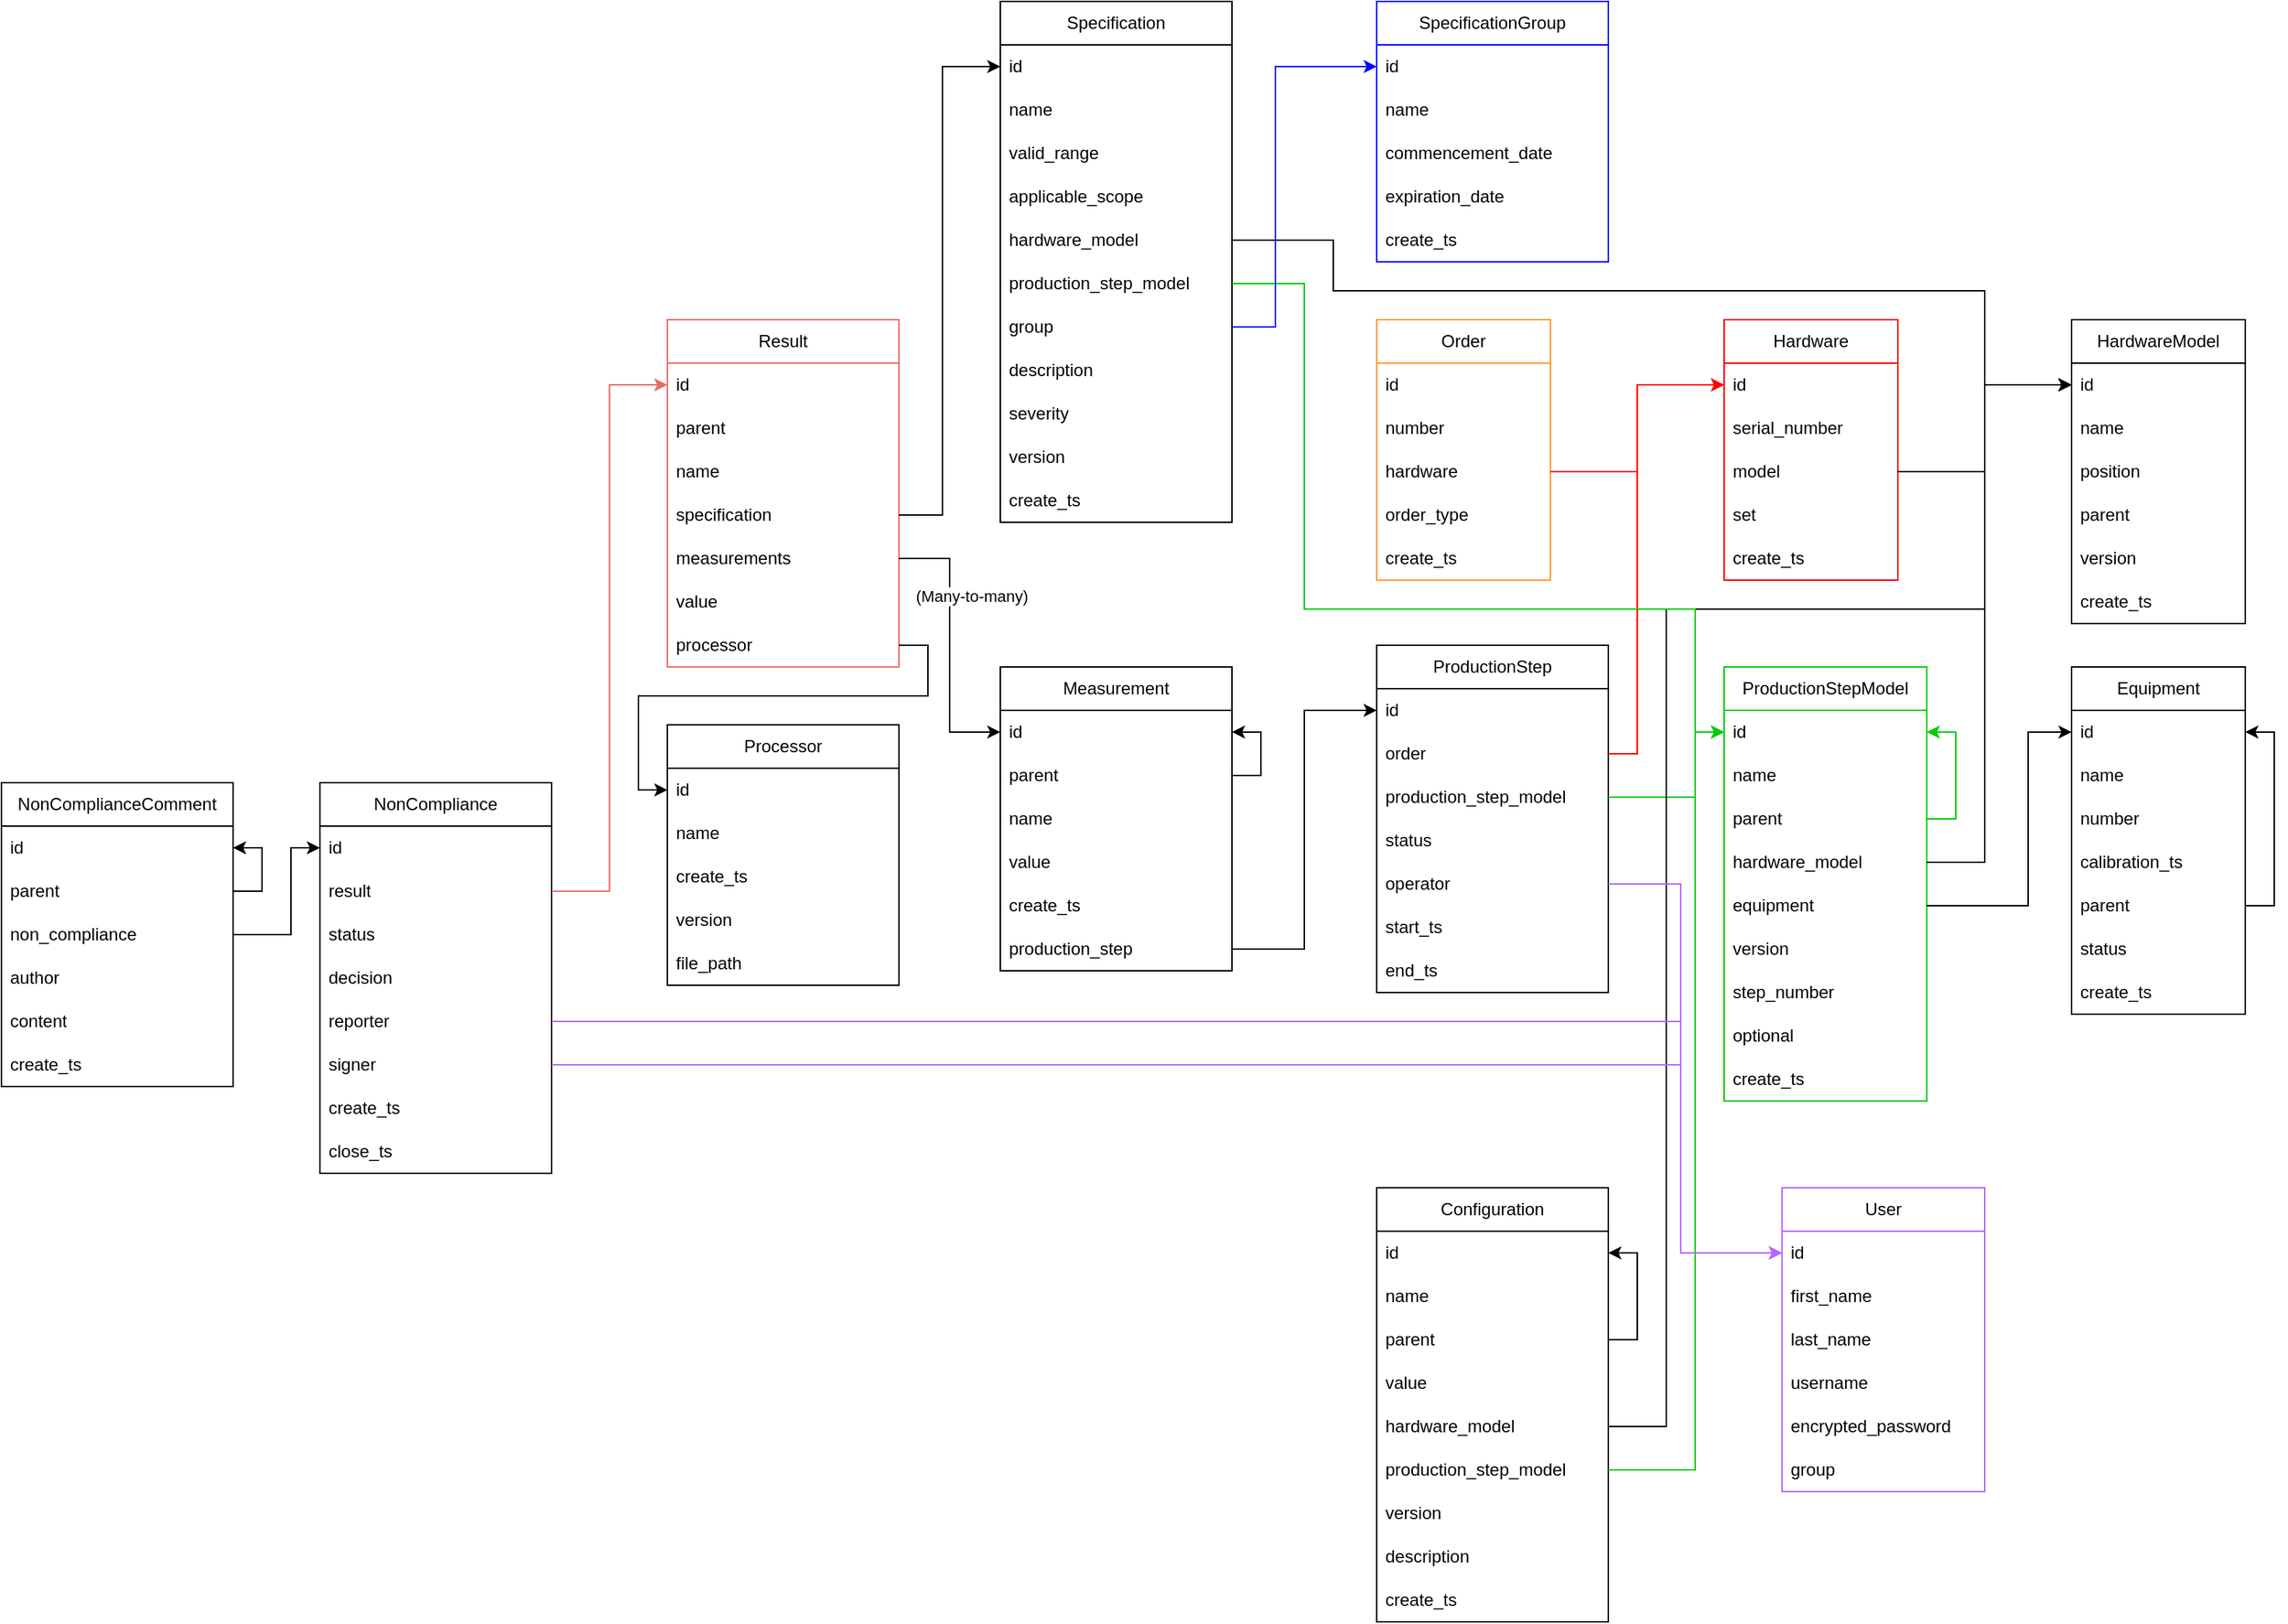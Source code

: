 <mxfile version="24.4.13" type="device" pages="2">
  <diagram name="Page-1" id="LGtJsEPI7CIiBnTo25Un">
    <mxGraphModel dx="2816" dy="1640" grid="1" gridSize="10" guides="1" tooltips="1" connect="1" arrows="1" fold="1" page="1" pageScale="1" pageWidth="1169" pageHeight="827" math="0" shadow="0">
      <root>
        <mxCell id="0" />
        <mxCell id="1" parent="0" />
        <mxCell id="62cYHrhcfWDFNxMrTt5r-1" value="User" style="swimlane;fontStyle=0;childLayout=stackLayout;horizontal=1;startSize=30;horizontalStack=0;resizeParent=1;resizeParentMax=0;resizeLast=0;collapsible=1;marginBottom=0;whiteSpace=wrap;html=1;strokeColor=#B266FF;" parent="1" vertex="1">
          <mxGeometry x="1310" y="860" width="140" height="210" as="geometry" />
        </mxCell>
        <mxCell id="62cYHrhcfWDFNxMrTt5r-2" value="id" style="text;strokeColor=none;fillColor=none;align=left;verticalAlign=middle;spacingLeft=4;spacingRight=4;overflow=hidden;points=[[0,0.5],[1,0.5]];portConstraint=eastwest;rotatable=0;whiteSpace=wrap;html=1;fontColor=#000000;" parent="62cYHrhcfWDFNxMrTt5r-1" vertex="1">
          <mxGeometry y="30" width="140" height="30" as="geometry" />
        </mxCell>
        <mxCell id="62cYHrhcfWDFNxMrTt5r-3" value="first_name" style="text;strokeColor=none;fillColor=none;align=left;verticalAlign=middle;spacingLeft=4;spacingRight=4;overflow=hidden;points=[[0,0.5],[1,0.5]];portConstraint=eastwest;rotatable=0;whiteSpace=wrap;html=1;fontColor=#000000;" parent="62cYHrhcfWDFNxMrTt5r-1" vertex="1">
          <mxGeometry y="60" width="140" height="30" as="geometry" />
        </mxCell>
        <mxCell id="62cYHrhcfWDFNxMrTt5r-4" value="last_name" style="text;strokeColor=none;fillColor=none;align=left;verticalAlign=middle;spacingLeft=4;spacingRight=4;overflow=hidden;points=[[0,0.5],[1,0.5]];portConstraint=eastwest;rotatable=0;whiteSpace=wrap;html=1;fontColor=#000000;" parent="62cYHrhcfWDFNxMrTt5r-1" vertex="1">
          <mxGeometry y="90" width="140" height="30" as="geometry" />
        </mxCell>
        <mxCell id="62cYHrhcfWDFNxMrTt5r-7" value="username" style="text;strokeColor=none;fillColor=none;align=left;verticalAlign=middle;spacingLeft=4;spacingRight=4;overflow=hidden;points=[[0,0.5],[1,0.5]];portConstraint=eastwest;rotatable=0;whiteSpace=wrap;html=1;fontColor=#000000;" parent="62cYHrhcfWDFNxMrTt5r-1" vertex="1">
          <mxGeometry y="120" width="140" height="30" as="geometry" />
        </mxCell>
        <mxCell id="62cYHrhcfWDFNxMrTt5r-6" value="encrypted_password" style="text;strokeColor=none;fillColor=none;align=left;verticalAlign=middle;spacingLeft=4;spacingRight=4;overflow=hidden;points=[[0,0.5],[1,0.5]];portConstraint=eastwest;rotatable=0;whiteSpace=wrap;html=1;fontColor=#000000;" parent="62cYHrhcfWDFNxMrTt5r-1" vertex="1">
          <mxGeometry y="150" width="140" height="30" as="geometry" />
        </mxCell>
        <mxCell id="62cYHrhcfWDFNxMrTt5r-5" value="group" style="text;strokeColor=none;fillColor=none;align=left;verticalAlign=middle;spacingLeft=4;spacingRight=4;overflow=hidden;points=[[0,0.5],[1,0.5]];portConstraint=eastwest;rotatable=0;whiteSpace=wrap;html=1;fontColor=#000000;" parent="62cYHrhcfWDFNxMrTt5r-1" vertex="1">
          <mxGeometry y="180" width="140" height="30" as="geometry" />
        </mxCell>
        <mxCell id="62cYHrhcfWDFNxMrTt5r-17" value="Equipment" style="swimlane;fontStyle=0;childLayout=stackLayout;horizontal=1;startSize=30;horizontalStack=0;resizeParent=1;resizeParentMax=0;resizeLast=0;collapsible=1;marginBottom=0;whiteSpace=wrap;html=1;strokeColor=#000000;fillColor=none;fontColor=#000000;" parent="1" vertex="1">
          <mxGeometry x="1510" y="500" width="120" height="240" as="geometry" />
        </mxCell>
        <mxCell id="62cYHrhcfWDFNxMrTt5r-18" value="id" style="text;strokeColor=none;fillColor=none;align=left;verticalAlign=middle;spacingLeft=4;spacingRight=4;overflow=hidden;points=[[0,0.5],[1,0.5]];portConstraint=eastwest;rotatable=0;whiteSpace=wrap;html=1;" parent="62cYHrhcfWDFNxMrTt5r-17" vertex="1">
          <mxGeometry y="30" width="120" height="30" as="geometry" />
        </mxCell>
        <mxCell id="62cYHrhcfWDFNxMrTt5r-19" value="name" style="text;strokeColor=none;fillColor=none;align=left;verticalAlign=middle;spacingLeft=4;spacingRight=4;overflow=hidden;points=[[0,0.5],[1,0.5]];portConstraint=eastwest;rotatable=0;whiteSpace=wrap;html=1;fontColor=#000000;" parent="62cYHrhcfWDFNxMrTt5r-17" vertex="1">
          <mxGeometry y="60" width="120" height="30" as="geometry" />
        </mxCell>
        <mxCell id="62cYHrhcfWDFNxMrTt5r-20" value="number" style="text;strokeColor=none;fillColor=none;align=left;verticalAlign=middle;spacingLeft=4;spacingRight=4;overflow=hidden;points=[[0,0.5],[1,0.5]];portConstraint=eastwest;rotatable=0;whiteSpace=wrap;html=1;fontColor=#000000;" parent="62cYHrhcfWDFNxMrTt5r-17" vertex="1">
          <mxGeometry y="90" width="120" height="30" as="geometry" />
        </mxCell>
        <mxCell id="62cYHrhcfWDFNxMrTt5r-21" value="calibration_ts" style="text;strokeColor=none;fillColor=none;align=left;verticalAlign=middle;spacingLeft=4;spacingRight=4;overflow=hidden;points=[[0,0.5],[1,0.5]];portConstraint=eastwest;rotatable=0;whiteSpace=wrap;html=1;fontColor=#000000;" parent="62cYHrhcfWDFNxMrTt5r-17" vertex="1">
          <mxGeometry y="120" width="120" height="30" as="geometry" />
        </mxCell>
        <mxCell id="62cYHrhcfWDFNxMrTt5r-84" style="edgeStyle=orthogonalEdgeStyle;rounded=0;orthogonalLoop=1;jettySize=auto;html=1;entryX=1;entryY=0.5;entryDx=0;entryDy=0;" parent="62cYHrhcfWDFNxMrTt5r-17" source="62cYHrhcfWDFNxMrTt5r-22" target="62cYHrhcfWDFNxMrTt5r-18" edge="1">
          <mxGeometry relative="1" as="geometry">
            <Array as="points">
              <mxPoint x="140" y="165" />
              <mxPoint x="140" y="45" />
            </Array>
          </mxGeometry>
        </mxCell>
        <mxCell id="62cYHrhcfWDFNxMrTt5r-22" value="parent" style="text;strokeColor=none;fillColor=none;align=left;verticalAlign=middle;spacingLeft=4;spacingRight=4;overflow=hidden;points=[[0,0.5],[1,0.5]];portConstraint=eastwest;rotatable=0;whiteSpace=wrap;html=1;fontColor=#000000;" parent="62cYHrhcfWDFNxMrTt5r-17" vertex="1">
          <mxGeometry y="150" width="120" height="30" as="geometry" />
        </mxCell>
        <mxCell id="62cYHrhcfWDFNxMrTt5r-23" value="status" style="text;strokeColor=none;fillColor=none;align=left;verticalAlign=middle;spacingLeft=4;spacingRight=4;overflow=hidden;points=[[0,0.5],[1,0.5]];portConstraint=eastwest;rotatable=0;whiteSpace=wrap;html=1;fontColor=#000000;" parent="62cYHrhcfWDFNxMrTt5r-17" vertex="1">
          <mxGeometry y="180" width="120" height="30" as="geometry" />
        </mxCell>
        <mxCell id="62cYHrhcfWDFNxMrTt5r-47" value="create_ts" style="text;strokeColor=none;fillColor=none;align=left;verticalAlign=middle;spacingLeft=4;spacingRight=4;overflow=hidden;points=[[0,0.5],[1,0.5]];portConstraint=eastwest;rotatable=0;whiteSpace=wrap;html=1;fontColor=#000000;" parent="62cYHrhcfWDFNxMrTt5r-17" vertex="1">
          <mxGeometry y="210" width="120" height="30" as="geometry" />
        </mxCell>
        <mxCell id="62cYHrhcfWDFNxMrTt5r-26" value="HardwareModel" style="swimlane;fontStyle=0;childLayout=stackLayout;horizontal=1;startSize=30;horizontalStack=0;resizeParent=1;resizeParentMax=0;resizeLast=0;collapsible=1;marginBottom=0;whiteSpace=wrap;html=1;strokeColor=#000000;fillColor=none;fontColor=#000000;" parent="1" vertex="1">
          <mxGeometry x="1510" y="260" width="120" height="210" as="geometry" />
        </mxCell>
        <mxCell id="62cYHrhcfWDFNxMrTt5r-27" value="id" style="text;strokeColor=none;fillColor=none;align=left;verticalAlign=middle;spacingLeft=4;spacingRight=4;overflow=hidden;points=[[0,0.5],[1,0.5]];portConstraint=eastwest;rotatable=0;whiteSpace=wrap;html=1;" parent="62cYHrhcfWDFNxMrTt5r-26" vertex="1">
          <mxGeometry y="30" width="120" height="30" as="geometry" />
        </mxCell>
        <mxCell id="62cYHrhcfWDFNxMrTt5r-28" value="name" style="text;strokeColor=none;fillColor=none;align=left;verticalAlign=middle;spacingLeft=4;spacingRight=4;overflow=hidden;points=[[0,0.5],[1,0.5]];portConstraint=eastwest;rotatable=0;whiteSpace=wrap;html=1;" parent="62cYHrhcfWDFNxMrTt5r-26" vertex="1">
          <mxGeometry y="60" width="120" height="30" as="geometry" />
        </mxCell>
        <mxCell id="62cYHrhcfWDFNxMrTt5r-29" value="position" style="text;strokeColor=none;fillColor=none;align=left;verticalAlign=middle;spacingLeft=4;spacingRight=4;overflow=hidden;points=[[0,0.5],[1,0.5]];portConstraint=eastwest;rotatable=0;whiteSpace=wrap;html=1;" parent="62cYHrhcfWDFNxMrTt5r-26" vertex="1">
          <mxGeometry y="90" width="120" height="30" as="geometry" />
        </mxCell>
        <mxCell id="62cYHrhcfWDFNxMrTt5r-30" value="parent" style="text;strokeColor=none;fillColor=none;align=left;verticalAlign=middle;spacingLeft=4;spacingRight=4;overflow=hidden;points=[[0,0.5],[1,0.5]];portConstraint=eastwest;rotatable=0;whiteSpace=wrap;html=1;" parent="62cYHrhcfWDFNxMrTt5r-26" vertex="1">
          <mxGeometry y="120" width="120" height="30" as="geometry" />
        </mxCell>
        <mxCell id="62cYHrhcfWDFNxMrTt5r-31" value="version" style="text;strokeColor=none;fillColor=none;align=left;verticalAlign=middle;spacingLeft=4;spacingRight=4;overflow=hidden;points=[[0,0.5],[1,0.5]];portConstraint=eastwest;rotatable=0;whiteSpace=wrap;html=1;" parent="62cYHrhcfWDFNxMrTt5r-26" vertex="1">
          <mxGeometry y="150" width="120" height="30" as="geometry" />
        </mxCell>
        <mxCell id="62cYHrhcfWDFNxMrTt5r-33" value="create_ts" style="text;strokeColor=none;fillColor=none;align=left;verticalAlign=middle;spacingLeft=4;spacingRight=4;overflow=hidden;points=[[0,0.5],[1,0.5]];portConstraint=eastwest;rotatable=0;whiteSpace=wrap;html=1;" parent="62cYHrhcfWDFNxMrTt5r-26" vertex="1">
          <mxGeometry y="180" width="120" height="30" as="geometry" />
        </mxCell>
        <mxCell id="62cYHrhcfWDFNxMrTt5r-34" value="Order" style="swimlane;fontStyle=0;childLayout=stackLayout;horizontal=1;startSize=30;horizontalStack=0;resizeParent=1;resizeParentMax=0;resizeLast=0;collapsible=1;marginBottom=0;whiteSpace=wrap;html=1;strokeColor=#FF9933;" parent="1" vertex="1">
          <mxGeometry x="1030" y="260" width="120" height="180" as="geometry" />
        </mxCell>
        <mxCell id="62cYHrhcfWDFNxMrTt5r-35" value="id" style="text;strokeColor=none;fillColor=none;align=left;verticalAlign=middle;spacingLeft=4;spacingRight=4;overflow=hidden;points=[[0,0.5],[1,0.5]];portConstraint=eastwest;rotatable=0;whiteSpace=wrap;html=1;" parent="62cYHrhcfWDFNxMrTt5r-34" vertex="1">
          <mxGeometry y="30" width="120" height="30" as="geometry" />
        </mxCell>
        <mxCell id="62cYHrhcfWDFNxMrTt5r-36" value="number" style="text;strokeColor=none;fillColor=none;align=left;verticalAlign=middle;spacingLeft=4;spacingRight=4;overflow=hidden;points=[[0,0.5],[1,0.5]];portConstraint=eastwest;rotatable=0;whiteSpace=wrap;html=1;" parent="62cYHrhcfWDFNxMrTt5r-34" vertex="1">
          <mxGeometry y="60" width="120" height="30" as="geometry" />
        </mxCell>
        <mxCell id="62cYHrhcfWDFNxMrTt5r-37" value="hardware" style="text;strokeColor=none;fillColor=none;align=left;verticalAlign=middle;spacingLeft=4;spacingRight=4;overflow=hidden;points=[[0,0.5],[1,0.5]];portConstraint=eastwest;rotatable=0;whiteSpace=wrap;html=1;" parent="62cYHrhcfWDFNxMrTt5r-34" vertex="1">
          <mxGeometry y="90" width="120" height="30" as="geometry" />
        </mxCell>
        <mxCell id="62cYHrhcfWDFNxMrTt5r-38" value="order_type" style="text;strokeColor=none;fillColor=none;align=left;verticalAlign=middle;spacingLeft=4;spacingRight=4;overflow=hidden;points=[[0,0.5],[1,0.5]];portConstraint=eastwest;rotatable=0;whiteSpace=wrap;html=1;" parent="62cYHrhcfWDFNxMrTt5r-34" vertex="1">
          <mxGeometry y="120" width="120" height="30" as="geometry" />
        </mxCell>
        <mxCell id="62cYHrhcfWDFNxMrTt5r-40" value="create_ts" style="text;strokeColor=none;fillColor=none;align=left;verticalAlign=middle;spacingLeft=4;spacingRight=4;overflow=hidden;points=[[0,0.5],[1,0.5]];portConstraint=eastwest;rotatable=0;whiteSpace=wrap;html=1;" parent="62cYHrhcfWDFNxMrTt5r-34" vertex="1">
          <mxGeometry y="150" width="120" height="30" as="geometry" />
        </mxCell>
        <mxCell id="62cYHrhcfWDFNxMrTt5r-41" value="Hardware" style="swimlane;fontStyle=0;childLayout=stackLayout;horizontal=1;startSize=30;horizontalStack=0;resizeParent=1;resizeParentMax=0;resizeLast=0;collapsible=1;marginBottom=0;whiteSpace=wrap;html=1;strokeColor=#FF0000;" parent="1" vertex="1">
          <mxGeometry x="1270" y="260" width="120" height="180" as="geometry" />
        </mxCell>
        <mxCell id="62cYHrhcfWDFNxMrTt5r-42" value="id" style="text;strokeColor=none;fillColor=none;align=left;verticalAlign=middle;spacingLeft=4;spacingRight=4;overflow=hidden;points=[[0,0.5],[1,0.5]];portConstraint=eastwest;rotatable=0;whiteSpace=wrap;html=1;" parent="62cYHrhcfWDFNxMrTt5r-41" vertex="1">
          <mxGeometry y="30" width="120" height="30" as="geometry" />
        </mxCell>
        <mxCell id="62cYHrhcfWDFNxMrTt5r-43" value="serial_number" style="text;strokeColor=none;fillColor=none;align=left;verticalAlign=middle;spacingLeft=4;spacingRight=4;overflow=hidden;points=[[0,0.5],[1,0.5]];portConstraint=eastwest;rotatable=0;whiteSpace=wrap;html=1;" parent="62cYHrhcfWDFNxMrTt5r-41" vertex="1">
          <mxGeometry y="60" width="120" height="30" as="geometry" />
        </mxCell>
        <mxCell id="62cYHrhcfWDFNxMrTt5r-44" value="model" style="text;strokeColor=none;fillColor=none;align=left;verticalAlign=middle;spacingLeft=4;spacingRight=4;overflow=hidden;points=[[0,0.5],[1,0.5]];portConstraint=eastwest;rotatable=0;whiteSpace=wrap;html=1;" parent="62cYHrhcfWDFNxMrTt5r-41" vertex="1">
          <mxGeometry y="90" width="120" height="30" as="geometry" />
        </mxCell>
        <mxCell id="62cYHrhcfWDFNxMrTt5r-45" value="set" style="text;strokeColor=none;fillColor=none;align=left;verticalAlign=middle;spacingLeft=4;spacingRight=4;overflow=hidden;points=[[0,0.5],[1,0.5]];portConstraint=eastwest;rotatable=0;whiteSpace=wrap;html=1;" parent="62cYHrhcfWDFNxMrTt5r-41" vertex="1">
          <mxGeometry y="120" width="120" height="30" as="geometry" />
        </mxCell>
        <mxCell id="62cYHrhcfWDFNxMrTt5r-46" value="create_ts" style="text;strokeColor=none;fillColor=none;align=left;verticalAlign=middle;spacingLeft=4;spacingRight=4;overflow=hidden;points=[[0,0.5],[1,0.5]];portConstraint=eastwest;rotatable=0;whiteSpace=wrap;html=1;" parent="62cYHrhcfWDFNxMrTt5r-41" vertex="1">
          <mxGeometry y="150" width="120" height="30" as="geometry" />
        </mxCell>
        <mxCell id="62cYHrhcfWDFNxMrTt5r-48" value="ProductionStepModel" style="swimlane;fontStyle=0;childLayout=stackLayout;horizontal=1;startSize=30;horizontalStack=0;resizeParent=1;resizeParentMax=0;resizeLast=0;collapsible=1;marginBottom=0;whiteSpace=wrap;html=1;strokeColor=#00CC00;" parent="1" vertex="1">
          <mxGeometry x="1270" y="500" width="140" height="300" as="geometry" />
        </mxCell>
        <mxCell id="62cYHrhcfWDFNxMrTt5r-49" value="id" style="text;strokeColor=none;fillColor=none;align=left;verticalAlign=middle;spacingLeft=4;spacingRight=4;overflow=hidden;points=[[0,0.5],[1,0.5]];portConstraint=eastwest;rotatable=0;whiteSpace=wrap;html=1;" parent="62cYHrhcfWDFNxMrTt5r-48" vertex="1">
          <mxGeometry y="30" width="140" height="30" as="geometry" />
        </mxCell>
        <mxCell id="62cYHrhcfWDFNxMrTt5r-50" value="name" style="text;strokeColor=none;fillColor=none;align=left;verticalAlign=middle;spacingLeft=4;spacingRight=4;overflow=hidden;points=[[0,0.5],[1,0.5]];portConstraint=eastwest;rotatable=0;whiteSpace=wrap;html=1;" parent="62cYHrhcfWDFNxMrTt5r-48" vertex="1">
          <mxGeometry y="60" width="140" height="30" as="geometry" />
        </mxCell>
        <mxCell id="62cYHrhcfWDFNxMrTt5r-83" style="edgeStyle=orthogonalEdgeStyle;rounded=0;orthogonalLoop=1;jettySize=auto;html=1;entryX=1;entryY=0.5;entryDx=0;entryDy=0;strokeColor=#00CC00;" parent="62cYHrhcfWDFNxMrTt5r-48" source="62cYHrhcfWDFNxMrTt5r-51" target="62cYHrhcfWDFNxMrTt5r-49" edge="1">
          <mxGeometry relative="1" as="geometry">
            <Array as="points">
              <mxPoint x="160" y="105" />
              <mxPoint x="160" y="45" />
            </Array>
          </mxGeometry>
        </mxCell>
        <mxCell id="62cYHrhcfWDFNxMrTt5r-51" value="parent" style="text;strokeColor=none;fillColor=none;align=left;verticalAlign=middle;spacingLeft=4;spacingRight=4;overflow=hidden;points=[[0,0.5],[1,0.5]];portConstraint=eastwest;rotatable=0;whiteSpace=wrap;html=1;" parent="62cYHrhcfWDFNxMrTt5r-48" vertex="1">
          <mxGeometry y="90" width="140" height="30" as="geometry" />
        </mxCell>
        <mxCell id="62cYHrhcfWDFNxMrTt5r-52" value="hardware_model" style="text;strokeColor=none;fillColor=none;align=left;verticalAlign=middle;spacingLeft=4;spacingRight=4;overflow=hidden;points=[[0,0.5],[1,0.5]];portConstraint=eastwest;rotatable=0;whiteSpace=wrap;html=1;" parent="62cYHrhcfWDFNxMrTt5r-48" vertex="1">
          <mxGeometry y="120" width="140" height="30" as="geometry" />
        </mxCell>
        <mxCell id="62cYHrhcfWDFNxMrTt5r-53" value="equipment" style="text;strokeColor=none;fillColor=none;align=left;verticalAlign=middle;spacingLeft=4;spacingRight=4;overflow=hidden;points=[[0,0.5],[1,0.5]];portConstraint=eastwest;rotatable=0;whiteSpace=wrap;html=1;" parent="62cYHrhcfWDFNxMrTt5r-48" vertex="1">
          <mxGeometry y="150" width="140" height="30" as="geometry" />
        </mxCell>
        <mxCell id="62cYHrhcfWDFNxMrTt5r-54" value="version" style="text;strokeColor=none;fillColor=none;align=left;verticalAlign=middle;spacingLeft=4;spacingRight=4;overflow=hidden;points=[[0,0.5],[1,0.5]];portConstraint=eastwest;rotatable=0;whiteSpace=wrap;html=1;" parent="62cYHrhcfWDFNxMrTt5r-48" vertex="1">
          <mxGeometry y="180" width="140" height="30" as="geometry" />
        </mxCell>
        <mxCell id="62cYHrhcfWDFNxMrTt5r-55" value="step_number" style="text;strokeColor=none;fillColor=none;align=left;verticalAlign=middle;spacingLeft=4;spacingRight=4;overflow=hidden;points=[[0,0.5],[1,0.5]];portConstraint=eastwest;rotatable=0;whiteSpace=wrap;html=1;" parent="62cYHrhcfWDFNxMrTt5r-48" vertex="1">
          <mxGeometry y="210" width="140" height="30" as="geometry" />
        </mxCell>
        <mxCell id="62cYHrhcfWDFNxMrTt5r-56" value="optional" style="text;strokeColor=none;fillColor=none;align=left;verticalAlign=middle;spacingLeft=4;spacingRight=4;overflow=hidden;points=[[0,0.5],[1,0.5]];portConstraint=eastwest;rotatable=0;whiteSpace=wrap;html=1;" parent="62cYHrhcfWDFNxMrTt5r-48" vertex="1">
          <mxGeometry y="240" width="140" height="30" as="geometry" />
        </mxCell>
        <mxCell id="62cYHrhcfWDFNxMrTt5r-57" value="create_ts" style="text;strokeColor=none;fillColor=none;align=left;verticalAlign=middle;spacingLeft=4;spacingRight=4;overflow=hidden;points=[[0,0.5],[1,0.5]];portConstraint=eastwest;rotatable=0;whiteSpace=wrap;html=1;" parent="62cYHrhcfWDFNxMrTt5r-48" vertex="1">
          <mxGeometry y="270" width="140" height="30" as="geometry" />
        </mxCell>
        <mxCell id="62cYHrhcfWDFNxMrTt5r-58" value="Configuration" style="swimlane;fontStyle=0;childLayout=stackLayout;horizontal=1;startSize=30;horizontalStack=0;resizeParent=1;resizeParentMax=0;resizeLast=0;collapsible=1;marginBottom=0;whiteSpace=wrap;html=1;strokeColor=#000000;fillColor=none;fontColor=#000000;" parent="1" vertex="1">
          <mxGeometry x="1030" y="860" width="160" height="300" as="geometry" />
        </mxCell>
        <mxCell id="62cYHrhcfWDFNxMrTt5r-59" value="id" style="text;strokeColor=none;fillColor=none;align=left;verticalAlign=middle;spacingLeft=4;spacingRight=4;overflow=hidden;points=[[0,0.5],[1,0.5]];portConstraint=eastwest;rotatable=0;whiteSpace=wrap;html=1;fontColor=#000000;" parent="62cYHrhcfWDFNxMrTt5r-58" vertex="1">
          <mxGeometry y="30" width="160" height="30" as="geometry" />
        </mxCell>
        <mxCell id="62cYHrhcfWDFNxMrTt5r-60" value="name" style="text;strokeColor=none;fillColor=none;align=left;verticalAlign=middle;spacingLeft=4;spacingRight=4;overflow=hidden;points=[[0,0.5],[1,0.5]];portConstraint=eastwest;rotatable=0;whiteSpace=wrap;html=1;fontColor=#000000;" parent="62cYHrhcfWDFNxMrTt5r-58" vertex="1">
          <mxGeometry y="60" width="160" height="30" as="geometry" />
        </mxCell>
        <mxCell id="62cYHrhcfWDFNxMrTt5r-87" style="edgeStyle=orthogonalEdgeStyle;rounded=0;orthogonalLoop=1;jettySize=auto;html=1;entryX=1;entryY=0.5;entryDx=0;entryDy=0;" parent="62cYHrhcfWDFNxMrTt5r-58" source="62cYHrhcfWDFNxMrTt5r-61" target="62cYHrhcfWDFNxMrTt5r-59" edge="1">
          <mxGeometry relative="1" as="geometry">
            <Array as="points">
              <mxPoint x="180" y="105" />
              <mxPoint x="180" y="45" />
            </Array>
          </mxGeometry>
        </mxCell>
        <mxCell id="62cYHrhcfWDFNxMrTt5r-61" value="parent" style="text;strokeColor=none;fillColor=none;align=left;verticalAlign=middle;spacingLeft=4;spacingRight=4;overflow=hidden;points=[[0,0.5],[1,0.5]];portConstraint=eastwest;rotatable=0;whiteSpace=wrap;html=1;fontColor=#000000;" parent="62cYHrhcfWDFNxMrTt5r-58" vertex="1">
          <mxGeometry y="90" width="160" height="30" as="geometry" />
        </mxCell>
        <mxCell id="62cYHrhcfWDFNxMrTt5r-62" value="value" style="text;strokeColor=none;fillColor=none;align=left;verticalAlign=middle;spacingLeft=4;spacingRight=4;overflow=hidden;points=[[0,0.5],[1,0.5]];portConstraint=eastwest;rotatable=0;whiteSpace=wrap;html=1;fontColor=#000000;" parent="62cYHrhcfWDFNxMrTt5r-58" vertex="1">
          <mxGeometry y="120" width="160" height="30" as="geometry" />
        </mxCell>
        <mxCell id="62cYHrhcfWDFNxMrTt5r-63" value="hardware_model" style="text;strokeColor=none;fillColor=none;align=left;verticalAlign=middle;spacingLeft=4;spacingRight=4;overflow=hidden;points=[[0,0.5],[1,0.5]];portConstraint=eastwest;rotatable=0;whiteSpace=wrap;html=1;fontColor=#000000;" parent="62cYHrhcfWDFNxMrTt5r-58" vertex="1">
          <mxGeometry y="150" width="160" height="30" as="geometry" />
        </mxCell>
        <mxCell id="62cYHrhcfWDFNxMrTt5r-64" value="production_step_model" style="text;strokeColor=none;fillColor=none;align=left;verticalAlign=middle;spacingLeft=4;spacingRight=4;overflow=hidden;points=[[0,0.5],[1,0.5]];portConstraint=eastwest;rotatable=0;whiteSpace=wrap;html=1;fontColor=#000000;" parent="62cYHrhcfWDFNxMrTt5r-58" vertex="1">
          <mxGeometry y="180" width="160" height="30" as="geometry" />
        </mxCell>
        <mxCell id="62cYHrhcfWDFNxMrTt5r-65" value="version" style="text;strokeColor=none;fillColor=none;align=left;verticalAlign=middle;spacingLeft=4;spacingRight=4;overflow=hidden;points=[[0,0.5],[1,0.5]];portConstraint=eastwest;rotatable=0;whiteSpace=wrap;html=1;fontColor=#000000;" parent="62cYHrhcfWDFNxMrTt5r-58" vertex="1">
          <mxGeometry y="210" width="160" height="30" as="geometry" />
        </mxCell>
        <mxCell id="62cYHrhcfWDFNxMrTt5r-66" value="description" style="text;strokeColor=none;fillColor=none;align=left;verticalAlign=middle;spacingLeft=4;spacingRight=4;overflow=hidden;points=[[0,0.5],[1,0.5]];portConstraint=eastwest;rotatable=0;whiteSpace=wrap;html=1;fontColor=#000000;" parent="62cYHrhcfWDFNxMrTt5r-58" vertex="1">
          <mxGeometry y="240" width="160" height="30" as="geometry" />
        </mxCell>
        <mxCell id="62cYHrhcfWDFNxMrTt5r-67" value="create_ts" style="text;strokeColor=none;fillColor=none;align=left;verticalAlign=middle;spacingLeft=4;spacingRight=4;overflow=hidden;points=[[0,0.5],[1,0.5]];portConstraint=eastwest;rotatable=0;whiteSpace=wrap;html=1;fontColor=#000000;" parent="62cYHrhcfWDFNxMrTt5r-58" vertex="1">
          <mxGeometry y="270" width="160" height="30" as="geometry" />
        </mxCell>
        <mxCell id="62cYHrhcfWDFNxMrTt5r-68" value="ProductionStep" style="swimlane;fontStyle=0;childLayout=stackLayout;horizontal=1;startSize=30;horizontalStack=0;resizeParent=1;resizeParentMax=0;resizeLast=0;collapsible=1;marginBottom=0;whiteSpace=wrap;html=1;strokeColor=#000000;fillColor=none;fontColor=#000000;" parent="1" vertex="1">
          <mxGeometry x="1030" y="485" width="160" height="240" as="geometry" />
        </mxCell>
        <mxCell id="62cYHrhcfWDFNxMrTt5r-69" value="id" style="text;strokeColor=none;fillColor=none;align=left;verticalAlign=middle;spacingLeft=4;spacingRight=4;overflow=hidden;points=[[0,0.5],[1,0.5]];portConstraint=eastwest;rotatable=0;whiteSpace=wrap;html=1;fontColor=#000000;" parent="62cYHrhcfWDFNxMrTt5r-68" vertex="1">
          <mxGeometry y="30" width="160" height="30" as="geometry" />
        </mxCell>
        <mxCell id="62cYHrhcfWDFNxMrTt5r-70" value="order" style="text;strokeColor=none;fillColor=none;align=left;verticalAlign=middle;spacingLeft=4;spacingRight=4;overflow=hidden;points=[[0,0.5],[1,0.5]];portConstraint=eastwest;rotatable=0;whiteSpace=wrap;html=1;fontColor=#000000;" parent="62cYHrhcfWDFNxMrTt5r-68" vertex="1">
          <mxGeometry y="60" width="160" height="30" as="geometry" />
        </mxCell>
        <mxCell id="62cYHrhcfWDFNxMrTt5r-71" value="production_step_model" style="text;strokeColor=none;fillColor=none;align=left;verticalAlign=middle;spacingLeft=4;spacingRight=4;overflow=hidden;points=[[0,0.5],[1,0.5]];portConstraint=eastwest;rotatable=0;whiteSpace=wrap;html=1;fontColor=#000000;" parent="62cYHrhcfWDFNxMrTt5r-68" vertex="1">
          <mxGeometry y="90" width="160" height="30" as="geometry" />
        </mxCell>
        <mxCell id="62cYHrhcfWDFNxMrTt5r-72" value="status" style="text;strokeColor=none;fillColor=none;align=left;verticalAlign=middle;spacingLeft=4;spacingRight=4;overflow=hidden;points=[[0,0.5],[1,0.5]];portConstraint=eastwest;rotatable=0;whiteSpace=wrap;html=1;fontColor=#000000;" parent="62cYHrhcfWDFNxMrTt5r-68" vertex="1">
          <mxGeometry y="120" width="160" height="30" as="geometry" />
        </mxCell>
        <mxCell id="62cYHrhcfWDFNxMrTt5r-73" value="operator" style="text;strokeColor=none;fillColor=none;align=left;verticalAlign=middle;spacingLeft=4;spacingRight=4;overflow=hidden;points=[[0,0.5],[1,0.5]];portConstraint=eastwest;rotatable=0;whiteSpace=wrap;html=1;fontColor=#000000;" parent="62cYHrhcfWDFNxMrTt5r-68" vertex="1">
          <mxGeometry y="150" width="160" height="30" as="geometry" />
        </mxCell>
        <mxCell id="62cYHrhcfWDFNxMrTt5r-74" value="start_ts" style="text;strokeColor=none;fillColor=none;align=left;verticalAlign=middle;spacingLeft=4;spacingRight=4;overflow=hidden;points=[[0,0.5],[1,0.5]];portConstraint=eastwest;rotatable=0;whiteSpace=wrap;html=1;fontColor=#000000;" parent="62cYHrhcfWDFNxMrTt5r-68" vertex="1">
          <mxGeometry y="180" width="160" height="30" as="geometry" />
        </mxCell>
        <mxCell id="62cYHrhcfWDFNxMrTt5r-75" value="end_ts" style="text;strokeColor=none;fillColor=none;align=left;verticalAlign=middle;spacingLeft=4;spacingRight=4;overflow=hidden;points=[[0,0.5],[1,0.5]];portConstraint=eastwest;rotatable=0;whiteSpace=wrap;html=1;fontColor=#000000;" parent="62cYHrhcfWDFNxMrTt5r-68" vertex="1">
          <mxGeometry y="210" width="160" height="30" as="geometry" />
        </mxCell>
        <mxCell id="62cYHrhcfWDFNxMrTt5r-78" style="edgeStyle=orthogonalEdgeStyle;rounded=0;orthogonalLoop=1;jettySize=auto;html=1;entryX=0;entryY=0.5;entryDx=0;entryDy=0;strokeColor=#00CC00;exitX=1;exitY=0.5;exitDx=0;exitDy=0;" parent="1" source="62cYHrhcfWDFNxMrTt5r-64" target="62cYHrhcfWDFNxMrTt5r-49" edge="1">
          <mxGeometry relative="1" as="geometry">
            <Array as="points">
              <mxPoint x="1250" y="1055" />
              <mxPoint x="1250" y="545" />
            </Array>
          </mxGeometry>
        </mxCell>
        <mxCell id="62cYHrhcfWDFNxMrTt5r-79" style="edgeStyle=orthogonalEdgeStyle;rounded=0;orthogonalLoop=1;jettySize=auto;html=1;entryX=0;entryY=0.5;entryDx=0;entryDy=0;strokeColor=#00CC00;exitX=1;exitY=0.5;exitDx=0;exitDy=0;" parent="1" source="62cYHrhcfWDFNxMrTt5r-71" target="62cYHrhcfWDFNxMrTt5r-49" edge="1">
          <mxGeometry relative="1" as="geometry">
            <Array as="points">
              <mxPoint x="1250" y="590" />
              <mxPoint x="1250" y="545" />
            </Array>
          </mxGeometry>
        </mxCell>
        <mxCell id="62cYHrhcfWDFNxMrTt5r-80" style="edgeStyle=orthogonalEdgeStyle;rounded=0;orthogonalLoop=1;jettySize=auto;html=1;entryX=0;entryY=0.5;entryDx=0;entryDy=0;strokeColor=#FF0000;" parent="1" source="62cYHrhcfWDFNxMrTt5r-37" target="62cYHrhcfWDFNxMrTt5r-42" edge="1">
          <mxGeometry relative="1" as="geometry" />
        </mxCell>
        <mxCell id="62cYHrhcfWDFNxMrTt5r-81" style="edgeStyle=orthogonalEdgeStyle;rounded=0;orthogonalLoop=1;jettySize=auto;html=1;entryX=0;entryY=0.5;entryDx=0;entryDy=0;" parent="1" source="62cYHrhcfWDFNxMrTt5r-44" target="62cYHrhcfWDFNxMrTt5r-27" edge="1">
          <mxGeometry relative="1" as="geometry" />
        </mxCell>
        <mxCell id="62cYHrhcfWDFNxMrTt5r-82" style="edgeStyle=orthogonalEdgeStyle;rounded=0;orthogonalLoop=1;jettySize=auto;html=1;entryX=0;entryY=0.5;entryDx=0;entryDy=0;exitX=1;exitY=0.5;exitDx=0;exitDy=0;" parent="1" source="62cYHrhcfWDFNxMrTt5r-63" target="62cYHrhcfWDFNxMrTt5r-27" edge="1">
          <mxGeometry relative="1" as="geometry">
            <Array as="points">
              <mxPoint x="1230" y="1025" />
              <mxPoint x="1230" y="460" />
              <mxPoint x="1450" y="460" />
              <mxPoint x="1450" y="305" />
            </Array>
          </mxGeometry>
        </mxCell>
        <mxCell id="62cYHrhcfWDFNxMrTt5r-85" style="edgeStyle=orthogonalEdgeStyle;rounded=0;orthogonalLoop=1;jettySize=auto;html=1;entryX=0;entryY=0.5;entryDx=0;entryDy=0;" parent="1" source="62cYHrhcfWDFNxMrTt5r-53" target="62cYHrhcfWDFNxMrTt5r-18" edge="1">
          <mxGeometry relative="1" as="geometry">
            <Array as="points">
              <mxPoint x="1480" y="665" />
              <mxPoint x="1480" y="545" />
            </Array>
          </mxGeometry>
        </mxCell>
        <mxCell id="62cYHrhcfWDFNxMrTt5r-86" style="edgeStyle=orthogonalEdgeStyle;rounded=0;orthogonalLoop=1;jettySize=auto;html=1;entryX=0;entryY=0.5;entryDx=0;entryDy=0;" parent="1" source="62cYHrhcfWDFNxMrTt5r-52" target="62cYHrhcfWDFNxMrTt5r-27" edge="1">
          <mxGeometry relative="1" as="geometry">
            <Array as="points">
              <mxPoint x="1450" y="635" />
              <mxPoint x="1450" y="305" />
            </Array>
          </mxGeometry>
        </mxCell>
        <mxCell id="62cYHrhcfWDFNxMrTt5r-88" value="Measurement" style="swimlane;fontStyle=0;childLayout=stackLayout;horizontal=1;startSize=30;horizontalStack=0;resizeParent=1;resizeParentMax=0;resizeLast=0;collapsible=1;marginBottom=0;whiteSpace=wrap;html=1;strokeColor=#000000;fillColor=none;fontColor=#000000;" parent="1" vertex="1">
          <mxGeometry x="770" y="500" width="160" height="210" as="geometry" />
        </mxCell>
        <mxCell id="62cYHrhcfWDFNxMrTt5r-89" value="id" style="text;strokeColor=none;fillColor=none;align=left;verticalAlign=middle;spacingLeft=4;spacingRight=4;overflow=hidden;points=[[0,0.5],[1,0.5]];portConstraint=eastwest;rotatable=0;whiteSpace=wrap;html=1;fontColor=#000000;" parent="62cYHrhcfWDFNxMrTt5r-88" vertex="1">
          <mxGeometry y="30" width="160" height="30" as="geometry" />
        </mxCell>
        <mxCell id="62cYHrhcfWDFNxMrTt5r-163" style="edgeStyle=orthogonalEdgeStyle;rounded=0;orthogonalLoop=1;jettySize=auto;html=1;entryX=1;entryY=0.5;entryDx=0;entryDy=0;" parent="62cYHrhcfWDFNxMrTt5r-88" source="62cYHrhcfWDFNxMrTt5r-90" target="62cYHrhcfWDFNxMrTt5r-89" edge="1">
          <mxGeometry relative="1" as="geometry">
            <Array as="points">
              <mxPoint x="180" y="75" />
              <mxPoint x="180" y="45" />
            </Array>
          </mxGeometry>
        </mxCell>
        <mxCell id="62cYHrhcfWDFNxMrTt5r-90" value="parent" style="text;strokeColor=none;fillColor=none;align=left;verticalAlign=middle;spacingLeft=4;spacingRight=4;overflow=hidden;points=[[0,0.5],[1,0.5]];portConstraint=eastwest;rotatable=0;whiteSpace=wrap;html=1;fontColor=#000000;" parent="62cYHrhcfWDFNxMrTt5r-88" vertex="1">
          <mxGeometry y="60" width="160" height="30" as="geometry" />
        </mxCell>
        <mxCell id="62cYHrhcfWDFNxMrTt5r-91" value="name" style="text;strokeColor=none;fillColor=none;align=left;verticalAlign=middle;spacingLeft=4;spacingRight=4;overflow=hidden;points=[[0,0.5],[1,0.5]];portConstraint=eastwest;rotatable=0;whiteSpace=wrap;html=1;fontColor=#000000;" parent="62cYHrhcfWDFNxMrTt5r-88" vertex="1">
          <mxGeometry y="90" width="160" height="30" as="geometry" />
        </mxCell>
        <mxCell id="62cYHrhcfWDFNxMrTt5r-92" value="value" style="text;strokeColor=none;fillColor=none;align=left;verticalAlign=middle;spacingLeft=4;spacingRight=4;overflow=hidden;points=[[0,0.5],[1,0.5]];portConstraint=eastwest;rotatable=0;whiteSpace=wrap;html=1;fontColor=#000000;" parent="62cYHrhcfWDFNxMrTt5r-88" vertex="1">
          <mxGeometry y="120" width="160" height="30" as="geometry" />
        </mxCell>
        <mxCell id="62cYHrhcfWDFNxMrTt5r-93" value="create_ts" style="text;strokeColor=none;fillColor=none;align=left;verticalAlign=middle;spacingLeft=4;spacingRight=4;overflow=hidden;points=[[0,0.5],[1,0.5]];portConstraint=eastwest;rotatable=0;whiteSpace=wrap;html=1;fontColor=#000000;" parent="62cYHrhcfWDFNxMrTt5r-88" vertex="1">
          <mxGeometry y="150" width="160" height="30" as="geometry" />
        </mxCell>
        <mxCell id="62cYHrhcfWDFNxMrTt5r-94" value="production_step" style="text;strokeColor=none;fillColor=none;align=left;verticalAlign=middle;spacingLeft=4;spacingRight=4;overflow=hidden;points=[[0,0.5],[1,0.5]];portConstraint=eastwest;rotatable=0;whiteSpace=wrap;html=1;fontColor=#000000;" parent="62cYHrhcfWDFNxMrTt5r-88" vertex="1">
          <mxGeometry y="180" width="160" height="30" as="geometry" />
        </mxCell>
        <mxCell id="62cYHrhcfWDFNxMrTt5r-97" value="Specification" style="swimlane;fontStyle=0;childLayout=stackLayout;horizontal=1;startSize=30;horizontalStack=0;resizeParent=1;resizeParentMax=0;resizeLast=0;collapsible=1;marginBottom=0;whiteSpace=wrap;html=1;strokeColor=#000000;fillColor=none;fontColor=#000000;" parent="1" vertex="1">
          <mxGeometry x="770" y="40" width="160" height="360" as="geometry" />
        </mxCell>
        <mxCell id="62cYHrhcfWDFNxMrTt5r-98" value="id" style="text;strokeColor=none;fillColor=none;align=left;verticalAlign=middle;spacingLeft=4;spacingRight=4;overflow=hidden;points=[[0,0.5],[1,0.5]];portConstraint=eastwest;rotatable=0;whiteSpace=wrap;html=1;" parent="62cYHrhcfWDFNxMrTt5r-97" vertex="1">
          <mxGeometry y="30" width="160" height="30" as="geometry" />
        </mxCell>
        <mxCell id="62cYHrhcfWDFNxMrTt5r-99" value="name" style="text;strokeColor=none;fillColor=none;align=left;verticalAlign=middle;spacingLeft=4;spacingRight=4;overflow=hidden;points=[[0,0.5],[1,0.5]];portConstraint=eastwest;rotatable=0;whiteSpace=wrap;html=1;" parent="62cYHrhcfWDFNxMrTt5r-97" vertex="1">
          <mxGeometry y="60" width="160" height="30" as="geometry" />
        </mxCell>
        <mxCell id="62cYHrhcfWDFNxMrTt5r-100" value="valid_range" style="text;strokeColor=none;fillColor=none;align=left;verticalAlign=middle;spacingLeft=4;spacingRight=4;overflow=hidden;points=[[0,0.5],[1,0.5]];portConstraint=eastwest;rotatable=0;whiteSpace=wrap;html=1;" parent="62cYHrhcfWDFNxMrTt5r-97" vertex="1">
          <mxGeometry y="90" width="160" height="30" as="geometry" />
        </mxCell>
        <mxCell id="62cYHrhcfWDFNxMrTt5r-101" value="applicable_scope" style="text;strokeColor=none;fillColor=none;align=left;verticalAlign=middle;spacingLeft=4;spacingRight=4;overflow=hidden;points=[[0,0.5],[1,0.5]];portConstraint=eastwest;rotatable=0;whiteSpace=wrap;html=1;" parent="62cYHrhcfWDFNxMrTt5r-97" vertex="1">
          <mxGeometry y="120" width="160" height="30" as="geometry" />
        </mxCell>
        <mxCell id="62cYHrhcfWDFNxMrTt5r-102" value="hardware_model" style="text;strokeColor=none;fillColor=none;align=left;verticalAlign=middle;spacingLeft=4;spacingRight=4;overflow=hidden;points=[[0,0.5],[1,0.5]];portConstraint=eastwest;rotatable=0;whiteSpace=wrap;html=1;" parent="62cYHrhcfWDFNxMrTt5r-97" vertex="1">
          <mxGeometry y="150" width="160" height="30" as="geometry" />
        </mxCell>
        <mxCell id="62cYHrhcfWDFNxMrTt5r-103" value="production_step_model" style="text;strokeColor=none;fillColor=none;align=left;verticalAlign=middle;spacingLeft=4;spacingRight=4;overflow=hidden;points=[[0,0.5],[1,0.5]];portConstraint=eastwest;rotatable=0;whiteSpace=wrap;html=1;" parent="62cYHrhcfWDFNxMrTt5r-97" vertex="1">
          <mxGeometry y="180" width="160" height="30" as="geometry" />
        </mxCell>
        <mxCell id="62cYHrhcfWDFNxMrTt5r-104" value="group" style="text;strokeColor=none;fillColor=none;align=left;verticalAlign=middle;spacingLeft=4;spacingRight=4;overflow=hidden;points=[[0,0.5],[1,0.5]];portConstraint=eastwest;rotatable=0;whiteSpace=wrap;html=1;" parent="62cYHrhcfWDFNxMrTt5r-97" vertex="1">
          <mxGeometry y="210" width="160" height="30" as="geometry" />
        </mxCell>
        <mxCell id="62cYHrhcfWDFNxMrTt5r-105" value="description" style="text;strokeColor=none;fillColor=none;align=left;verticalAlign=middle;spacingLeft=4;spacingRight=4;overflow=hidden;points=[[0,0.5],[1,0.5]];portConstraint=eastwest;rotatable=0;whiteSpace=wrap;html=1;" parent="62cYHrhcfWDFNxMrTt5r-97" vertex="1">
          <mxGeometry y="240" width="160" height="30" as="geometry" />
        </mxCell>
        <mxCell id="62cYHrhcfWDFNxMrTt5r-106" value="severity" style="text;strokeColor=none;fillColor=none;align=left;verticalAlign=middle;spacingLeft=4;spacingRight=4;overflow=hidden;points=[[0,0.5],[1,0.5]];portConstraint=eastwest;rotatable=0;whiteSpace=wrap;html=1;" parent="62cYHrhcfWDFNxMrTt5r-97" vertex="1">
          <mxGeometry y="270" width="160" height="30" as="geometry" />
        </mxCell>
        <mxCell id="62cYHrhcfWDFNxMrTt5r-107" value="version" style="text;strokeColor=none;fillColor=none;align=left;verticalAlign=middle;spacingLeft=4;spacingRight=4;overflow=hidden;points=[[0,0.5],[1,0.5]];portConstraint=eastwest;rotatable=0;whiteSpace=wrap;html=1;" parent="62cYHrhcfWDFNxMrTt5r-97" vertex="1">
          <mxGeometry y="300" width="160" height="30" as="geometry" />
        </mxCell>
        <mxCell id="62cYHrhcfWDFNxMrTt5r-108" value="create_ts" style="text;strokeColor=none;fillColor=none;align=left;verticalAlign=middle;spacingLeft=4;spacingRight=4;overflow=hidden;points=[[0,0.5],[1,0.5]];portConstraint=eastwest;rotatable=0;whiteSpace=wrap;html=1;" parent="62cYHrhcfWDFNxMrTt5r-97" vertex="1">
          <mxGeometry y="330" width="160" height="30" as="geometry" />
        </mxCell>
        <mxCell id="62cYHrhcfWDFNxMrTt5r-109" value="Result" style="swimlane;fontStyle=0;childLayout=stackLayout;horizontal=1;startSize=30;horizontalStack=0;resizeParent=1;resizeParentMax=0;resizeLast=0;collapsible=1;marginBottom=0;whiteSpace=wrap;html=1;strokeColor=#EA6B66;" parent="1" vertex="1">
          <mxGeometry x="540" y="260" width="160" height="240" as="geometry" />
        </mxCell>
        <mxCell id="62cYHrhcfWDFNxMrTt5r-110" value="id" style="text;strokeColor=none;fillColor=none;align=left;verticalAlign=middle;spacingLeft=4;spacingRight=4;overflow=hidden;points=[[0,0.5],[1,0.5]];portConstraint=eastwest;rotatable=0;whiteSpace=wrap;html=1;" parent="62cYHrhcfWDFNxMrTt5r-109" vertex="1">
          <mxGeometry y="30" width="160" height="30" as="geometry" />
        </mxCell>
        <mxCell id="62cYHrhcfWDFNxMrTt5r-111" value="parent" style="text;strokeColor=none;fillColor=none;align=left;verticalAlign=middle;spacingLeft=4;spacingRight=4;overflow=hidden;points=[[0,0.5],[1,0.5]];portConstraint=eastwest;rotatable=0;whiteSpace=wrap;html=1;" parent="62cYHrhcfWDFNxMrTt5r-109" vertex="1">
          <mxGeometry y="60" width="160" height="30" as="geometry" />
        </mxCell>
        <mxCell id="62cYHrhcfWDFNxMrTt5r-112" value="name" style="text;strokeColor=none;fillColor=none;align=left;verticalAlign=middle;spacingLeft=4;spacingRight=4;overflow=hidden;points=[[0,0.5],[1,0.5]];portConstraint=eastwest;rotatable=0;whiteSpace=wrap;html=1;" parent="62cYHrhcfWDFNxMrTt5r-109" vertex="1">
          <mxGeometry y="90" width="160" height="30" as="geometry" />
        </mxCell>
        <mxCell id="62cYHrhcfWDFNxMrTt5r-113" value="specification" style="text;strokeColor=none;fillColor=none;align=left;verticalAlign=middle;spacingLeft=4;spacingRight=4;overflow=hidden;points=[[0,0.5],[1,0.5]];portConstraint=eastwest;rotatable=0;whiteSpace=wrap;html=1;" parent="62cYHrhcfWDFNxMrTt5r-109" vertex="1">
          <mxGeometry y="120" width="160" height="30" as="geometry" />
        </mxCell>
        <mxCell id="62cYHrhcfWDFNxMrTt5r-114" value="measurements" style="text;strokeColor=none;fillColor=none;align=left;verticalAlign=middle;spacingLeft=4;spacingRight=4;overflow=hidden;points=[[0,0.5],[1,0.5]];portConstraint=eastwest;rotatable=0;whiteSpace=wrap;html=1;" parent="62cYHrhcfWDFNxMrTt5r-109" vertex="1">
          <mxGeometry y="150" width="160" height="30" as="geometry" />
        </mxCell>
        <mxCell id="62cYHrhcfWDFNxMrTt5r-115" value="value" style="text;strokeColor=none;fillColor=none;align=left;verticalAlign=middle;spacingLeft=4;spacingRight=4;overflow=hidden;points=[[0,0.5],[1,0.5]];portConstraint=eastwest;rotatable=0;whiteSpace=wrap;html=1;" parent="62cYHrhcfWDFNxMrTt5r-109" vertex="1">
          <mxGeometry y="180" width="160" height="30" as="geometry" />
        </mxCell>
        <mxCell id="62cYHrhcfWDFNxMrTt5r-117" value="processor" style="text;strokeColor=none;fillColor=none;align=left;verticalAlign=middle;spacingLeft=4;spacingRight=4;overflow=hidden;points=[[0,0.5],[1,0.5]];portConstraint=eastwest;rotatable=0;whiteSpace=wrap;html=1;" parent="62cYHrhcfWDFNxMrTt5r-109" vertex="1">
          <mxGeometry y="210" width="160" height="30" as="geometry" />
        </mxCell>
        <mxCell id="62cYHrhcfWDFNxMrTt5r-118" value="SpecificationGroup" style="swimlane;fontStyle=0;childLayout=stackLayout;horizontal=1;startSize=30;horizontalStack=0;resizeParent=1;resizeParentMax=0;resizeLast=0;collapsible=1;marginBottom=0;whiteSpace=wrap;html=1;strokeColor=#0000FF;" parent="1" vertex="1">
          <mxGeometry x="1030" y="40" width="160" height="180" as="geometry" />
        </mxCell>
        <mxCell id="62cYHrhcfWDFNxMrTt5r-119" value="id" style="text;strokeColor=none;fillColor=none;align=left;verticalAlign=middle;spacingLeft=4;spacingRight=4;overflow=hidden;points=[[0,0.5],[1,0.5]];portConstraint=eastwest;rotatable=0;whiteSpace=wrap;html=1;" parent="62cYHrhcfWDFNxMrTt5r-118" vertex="1">
          <mxGeometry y="30" width="160" height="30" as="geometry" />
        </mxCell>
        <mxCell id="62cYHrhcfWDFNxMrTt5r-120" value="name" style="text;strokeColor=none;fillColor=none;align=left;verticalAlign=middle;spacingLeft=4;spacingRight=4;overflow=hidden;points=[[0,0.5],[1,0.5]];portConstraint=eastwest;rotatable=0;whiteSpace=wrap;html=1;" parent="62cYHrhcfWDFNxMrTt5r-118" vertex="1">
          <mxGeometry y="60" width="160" height="30" as="geometry" />
        </mxCell>
        <mxCell id="62cYHrhcfWDFNxMrTt5r-121" value="commencement_date" style="text;strokeColor=none;fillColor=none;align=left;verticalAlign=middle;spacingLeft=4;spacingRight=4;overflow=hidden;points=[[0,0.5],[1,0.5]];portConstraint=eastwest;rotatable=0;whiteSpace=wrap;html=1;" parent="62cYHrhcfWDFNxMrTt5r-118" vertex="1">
          <mxGeometry y="90" width="160" height="30" as="geometry" />
        </mxCell>
        <mxCell id="62cYHrhcfWDFNxMrTt5r-122" value="expiration_date" style="text;strokeColor=none;fillColor=none;align=left;verticalAlign=middle;spacingLeft=4;spacingRight=4;overflow=hidden;points=[[0,0.5],[1,0.5]];portConstraint=eastwest;rotatable=0;whiteSpace=wrap;html=1;" parent="62cYHrhcfWDFNxMrTt5r-118" vertex="1">
          <mxGeometry y="120" width="160" height="30" as="geometry" />
        </mxCell>
        <mxCell id="62cYHrhcfWDFNxMrTt5r-123" value="create_ts" style="text;strokeColor=none;fillColor=none;align=left;verticalAlign=middle;spacingLeft=4;spacingRight=4;overflow=hidden;points=[[0,0.5],[1,0.5]];portConstraint=eastwest;rotatable=0;whiteSpace=wrap;html=1;" parent="62cYHrhcfWDFNxMrTt5r-118" vertex="1">
          <mxGeometry y="150" width="160" height="30" as="geometry" />
        </mxCell>
        <mxCell id="62cYHrhcfWDFNxMrTt5r-126" value="NonCompliance" style="swimlane;fontStyle=0;childLayout=stackLayout;horizontal=1;startSize=30;horizontalStack=0;resizeParent=1;resizeParentMax=0;resizeLast=0;collapsible=1;marginBottom=0;whiteSpace=wrap;html=1;strokeColor=#000000;fillColor=none;fontColor=#000000;" parent="1" vertex="1">
          <mxGeometry x="300" y="580" width="160" height="270" as="geometry" />
        </mxCell>
        <mxCell id="62cYHrhcfWDFNxMrTt5r-127" value="id" style="text;strokeColor=none;fillColor=none;align=left;verticalAlign=middle;spacingLeft=4;spacingRight=4;overflow=hidden;points=[[0,0.5],[1,0.5]];portConstraint=eastwest;rotatable=0;whiteSpace=wrap;html=1;fontColor=#000000;" parent="62cYHrhcfWDFNxMrTt5r-126" vertex="1">
          <mxGeometry y="30" width="160" height="30" as="geometry" />
        </mxCell>
        <mxCell id="62cYHrhcfWDFNxMrTt5r-128" value="result" style="text;strokeColor=none;fillColor=none;align=left;verticalAlign=middle;spacingLeft=4;spacingRight=4;overflow=hidden;points=[[0,0.5],[1,0.5]];portConstraint=eastwest;rotatable=0;whiteSpace=wrap;html=1;fontColor=#000000;" parent="62cYHrhcfWDFNxMrTt5r-126" vertex="1">
          <mxGeometry y="60" width="160" height="30" as="geometry" />
        </mxCell>
        <mxCell id="62cYHrhcfWDFNxMrTt5r-129" value="status" style="text;strokeColor=none;fillColor=none;align=left;verticalAlign=middle;spacingLeft=4;spacingRight=4;overflow=hidden;points=[[0,0.5],[1,0.5]];portConstraint=eastwest;rotatable=0;whiteSpace=wrap;html=1;fontColor=#000000;" parent="62cYHrhcfWDFNxMrTt5r-126" vertex="1">
          <mxGeometry y="90" width="160" height="30" as="geometry" />
        </mxCell>
        <mxCell id="62cYHrhcfWDFNxMrTt5r-130" value="decision" style="text;strokeColor=none;fillColor=none;align=left;verticalAlign=middle;spacingLeft=4;spacingRight=4;overflow=hidden;points=[[0,0.5],[1,0.5]];portConstraint=eastwest;rotatable=0;whiteSpace=wrap;html=1;fontColor=#000000;" parent="62cYHrhcfWDFNxMrTt5r-126" vertex="1">
          <mxGeometry y="120" width="160" height="30" as="geometry" />
        </mxCell>
        <mxCell id="62cYHrhcfWDFNxMrTt5r-131" value="reporter" style="text;strokeColor=none;fillColor=none;align=left;verticalAlign=middle;spacingLeft=4;spacingRight=4;overflow=hidden;points=[[0,0.5],[1,0.5]];portConstraint=eastwest;rotatable=0;whiteSpace=wrap;html=1;fontColor=#000000;" parent="62cYHrhcfWDFNxMrTt5r-126" vertex="1">
          <mxGeometry y="150" width="160" height="30" as="geometry" />
        </mxCell>
        <mxCell id="62cYHrhcfWDFNxMrTt5r-132" value="signer" style="text;strokeColor=none;fillColor=none;align=left;verticalAlign=middle;spacingLeft=4;spacingRight=4;overflow=hidden;points=[[0,0.5],[1,0.5]];portConstraint=eastwest;rotatable=0;whiteSpace=wrap;html=1;fontColor=#000000;" parent="62cYHrhcfWDFNxMrTt5r-126" vertex="1">
          <mxGeometry y="180" width="160" height="30" as="geometry" />
        </mxCell>
        <mxCell id="62cYHrhcfWDFNxMrTt5r-133" value="create_ts" style="text;strokeColor=none;fillColor=none;align=left;verticalAlign=middle;spacingLeft=4;spacingRight=4;overflow=hidden;points=[[0,0.5],[1,0.5]];portConstraint=eastwest;rotatable=0;whiteSpace=wrap;html=1;fontColor=#000000;" parent="62cYHrhcfWDFNxMrTt5r-126" vertex="1">
          <mxGeometry y="210" width="160" height="30" as="geometry" />
        </mxCell>
        <mxCell id="62cYHrhcfWDFNxMrTt5r-134" value="close_ts" style="text;strokeColor=none;fillColor=none;align=left;verticalAlign=middle;spacingLeft=4;spacingRight=4;overflow=hidden;points=[[0,0.5],[1,0.5]];portConstraint=eastwest;rotatable=0;whiteSpace=wrap;html=1;fontColor=#000000;" parent="62cYHrhcfWDFNxMrTt5r-126" vertex="1">
          <mxGeometry y="240" width="160" height="30" as="geometry" />
        </mxCell>
        <mxCell id="62cYHrhcfWDFNxMrTt5r-135" value="NonComplianceComment" style="swimlane;fontStyle=0;childLayout=stackLayout;horizontal=1;startSize=30;horizontalStack=0;resizeParent=1;resizeParentMax=0;resizeLast=0;collapsible=1;marginBottom=0;whiteSpace=wrap;html=1;strokeColor=#000000;fillColor=none;fontColor=#000000;" parent="1" vertex="1">
          <mxGeometry x="80" y="580" width="160" height="210" as="geometry" />
        </mxCell>
        <mxCell id="62cYHrhcfWDFNxMrTt5r-136" value="id" style="text;strokeColor=none;fillColor=none;align=left;verticalAlign=middle;spacingLeft=4;spacingRight=4;overflow=hidden;points=[[0,0.5],[1,0.5]];portConstraint=eastwest;rotatable=0;whiteSpace=wrap;html=1;fontColor=#000000;" parent="62cYHrhcfWDFNxMrTt5r-135" vertex="1">
          <mxGeometry y="30" width="160" height="30" as="geometry" />
        </mxCell>
        <mxCell id="62cYHrhcfWDFNxMrTt5r-154" style="edgeStyle=orthogonalEdgeStyle;rounded=0;orthogonalLoop=1;jettySize=auto;html=1;entryX=1;entryY=0.5;entryDx=0;entryDy=0;" parent="62cYHrhcfWDFNxMrTt5r-135" source="62cYHrhcfWDFNxMrTt5r-137" target="62cYHrhcfWDFNxMrTt5r-136" edge="1">
          <mxGeometry relative="1" as="geometry">
            <Array as="points">
              <mxPoint x="180" y="75" />
              <mxPoint x="180" y="45" />
            </Array>
          </mxGeometry>
        </mxCell>
        <mxCell id="62cYHrhcfWDFNxMrTt5r-137" value="parent" style="text;strokeColor=none;fillColor=none;align=left;verticalAlign=middle;spacingLeft=4;spacingRight=4;overflow=hidden;points=[[0,0.5],[1,0.5]];portConstraint=eastwest;rotatable=0;whiteSpace=wrap;html=1;fontColor=#000000;" parent="62cYHrhcfWDFNxMrTt5r-135" vertex="1">
          <mxGeometry y="60" width="160" height="30" as="geometry" />
        </mxCell>
        <mxCell id="62cYHrhcfWDFNxMrTt5r-138" value="non_compliance" style="text;strokeColor=none;fillColor=none;align=left;verticalAlign=middle;spacingLeft=4;spacingRight=4;overflow=hidden;points=[[0,0.5],[1,0.5]];portConstraint=eastwest;rotatable=0;whiteSpace=wrap;html=1;fontColor=#000000;" parent="62cYHrhcfWDFNxMrTt5r-135" vertex="1">
          <mxGeometry y="90" width="160" height="30" as="geometry" />
        </mxCell>
        <mxCell id="62cYHrhcfWDFNxMrTt5r-139" value="author" style="text;strokeColor=none;fillColor=none;align=left;verticalAlign=middle;spacingLeft=4;spacingRight=4;overflow=hidden;points=[[0,0.5],[1,0.5]];portConstraint=eastwest;rotatable=0;whiteSpace=wrap;html=1;fontColor=#000000;" parent="62cYHrhcfWDFNxMrTt5r-135" vertex="1">
          <mxGeometry y="120" width="160" height="30" as="geometry" />
        </mxCell>
        <mxCell id="62cYHrhcfWDFNxMrTt5r-140" value="content" style="text;strokeColor=none;fillColor=none;align=left;verticalAlign=middle;spacingLeft=4;spacingRight=4;overflow=hidden;points=[[0,0.5],[1,0.5]];portConstraint=eastwest;rotatable=0;whiteSpace=wrap;html=1;fontColor=#000000;" parent="62cYHrhcfWDFNxMrTt5r-135" vertex="1">
          <mxGeometry y="150" width="160" height="30" as="geometry" />
        </mxCell>
        <mxCell id="62cYHrhcfWDFNxMrTt5r-142" value="create_ts" style="text;strokeColor=none;fillColor=none;align=left;verticalAlign=middle;spacingLeft=4;spacingRight=4;overflow=hidden;points=[[0,0.5],[1,0.5]];portConstraint=eastwest;rotatable=0;whiteSpace=wrap;html=1;fontColor=#000000;" parent="62cYHrhcfWDFNxMrTt5r-135" vertex="1">
          <mxGeometry y="180" width="160" height="30" as="geometry" />
        </mxCell>
        <mxCell id="62cYHrhcfWDFNxMrTt5r-144" value="Processor" style="swimlane;fontStyle=0;childLayout=stackLayout;horizontal=1;startSize=30;horizontalStack=0;resizeParent=1;resizeParentMax=0;resizeLast=0;collapsible=1;marginBottom=0;whiteSpace=wrap;html=1;strokeColor=#000000;fillColor=none;fontColor=#000000;" parent="1" vertex="1">
          <mxGeometry x="540" y="540" width="160" height="180" as="geometry" />
        </mxCell>
        <mxCell id="62cYHrhcfWDFNxMrTt5r-145" value="id" style="text;strokeColor=none;fillColor=none;align=left;verticalAlign=middle;spacingLeft=4;spacingRight=4;overflow=hidden;points=[[0,0.5],[1,0.5]];portConstraint=eastwest;rotatable=0;whiteSpace=wrap;html=1;fontColor=#000000;" parent="62cYHrhcfWDFNxMrTt5r-144" vertex="1">
          <mxGeometry y="30" width="160" height="30" as="geometry" />
        </mxCell>
        <mxCell id="62cYHrhcfWDFNxMrTt5r-146" value="name" style="text;strokeColor=none;fillColor=none;align=left;verticalAlign=middle;spacingLeft=4;spacingRight=4;overflow=hidden;points=[[0,0.5],[1,0.5]];portConstraint=eastwest;rotatable=0;whiteSpace=wrap;html=1;fontColor=#000000;" parent="62cYHrhcfWDFNxMrTt5r-144" vertex="1">
          <mxGeometry y="60" width="160" height="30" as="geometry" />
        </mxCell>
        <mxCell id="62cYHrhcfWDFNxMrTt5r-147" value="create_ts" style="text;strokeColor=none;fillColor=none;align=left;verticalAlign=middle;spacingLeft=4;spacingRight=4;overflow=hidden;points=[[0,0.5],[1,0.5]];portConstraint=eastwest;rotatable=0;whiteSpace=wrap;html=1;fontColor=#000000;" parent="62cYHrhcfWDFNxMrTt5r-144" vertex="1">
          <mxGeometry y="90" width="160" height="30" as="geometry" />
        </mxCell>
        <mxCell id="62cYHrhcfWDFNxMrTt5r-148" value="version" style="text;strokeColor=none;fillColor=none;align=left;verticalAlign=middle;spacingLeft=4;spacingRight=4;overflow=hidden;points=[[0,0.5],[1,0.5]];portConstraint=eastwest;rotatable=0;whiteSpace=wrap;html=1;fontColor=#000000;" parent="62cYHrhcfWDFNxMrTt5r-144" vertex="1">
          <mxGeometry y="120" width="160" height="30" as="geometry" />
        </mxCell>
        <mxCell id="62cYHrhcfWDFNxMrTt5r-149" value="file_path" style="text;strokeColor=none;fillColor=none;align=left;verticalAlign=middle;spacingLeft=4;spacingRight=4;overflow=hidden;points=[[0,0.5],[1,0.5]];portConstraint=eastwest;rotatable=0;whiteSpace=wrap;html=1;fontColor=#000000;" parent="62cYHrhcfWDFNxMrTt5r-144" vertex="1">
          <mxGeometry y="150" width="160" height="30" as="geometry" />
        </mxCell>
        <mxCell id="62cYHrhcfWDFNxMrTt5r-153" style="edgeStyle=orthogonalEdgeStyle;rounded=0;orthogonalLoop=1;jettySize=auto;html=1;entryX=0;entryY=0.5;entryDx=0;entryDy=0;" parent="1" source="62cYHrhcfWDFNxMrTt5r-138" target="62cYHrhcfWDFNxMrTt5r-127" edge="1">
          <mxGeometry relative="1" as="geometry">
            <Array as="points">
              <mxPoint x="280" y="685" />
              <mxPoint x="280" y="625" />
            </Array>
          </mxGeometry>
        </mxCell>
        <mxCell id="62cYHrhcfWDFNxMrTt5r-155" style="edgeStyle=orthogonalEdgeStyle;rounded=0;orthogonalLoop=1;jettySize=auto;html=1;entryX=0;entryY=0.5;entryDx=0;entryDy=0;strokeColor=#ea6b67;" parent="1" source="62cYHrhcfWDFNxMrTt5r-128" target="62cYHrhcfWDFNxMrTt5r-110" edge="1">
          <mxGeometry relative="1" as="geometry" />
        </mxCell>
        <mxCell id="62cYHrhcfWDFNxMrTt5r-156" style="edgeStyle=orthogonalEdgeStyle;rounded=0;orthogonalLoop=1;jettySize=auto;html=1;entryX=0;entryY=0.5;entryDx=0;entryDy=0;strokeColor=#B266FF;exitX=1;exitY=0.5;exitDx=0;exitDy=0;" parent="1" source="62cYHrhcfWDFNxMrTt5r-73" target="62cYHrhcfWDFNxMrTt5r-2" edge="1">
          <mxGeometry relative="1" as="geometry">
            <Array as="points">
              <mxPoint x="1240" y="650" />
              <mxPoint x="1240" y="905" />
            </Array>
          </mxGeometry>
        </mxCell>
        <mxCell id="62cYHrhcfWDFNxMrTt5r-157" style="edgeStyle=orthogonalEdgeStyle;rounded=0;orthogonalLoop=1;jettySize=auto;html=1;entryX=0;entryY=0.5;entryDx=0;entryDy=0;strokeColor=#B266FF;" parent="1" source="62cYHrhcfWDFNxMrTt5r-131" target="62cYHrhcfWDFNxMrTt5r-2" edge="1">
          <mxGeometry relative="1" as="geometry">
            <Array as="points">
              <mxPoint x="1240" y="745" />
              <mxPoint x="1240" y="905" />
            </Array>
          </mxGeometry>
        </mxCell>
        <mxCell id="62cYHrhcfWDFNxMrTt5r-158" style="edgeStyle=orthogonalEdgeStyle;rounded=0;orthogonalLoop=1;jettySize=auto;html=1;entryX=0;entryY=0.5;entryDx=0;entryDy=0;strokeColor=#B266FF;" parent="1" source="62cYHrhcfWDFNxMrTt5r-132" target="62cYHrhcfWDFNxMrTt5r-2" edge="1">
          <mxGeometry relative="1" as="geometry">
            <Array as="points">
              <mxPoint x="1240" y="775" />
              <mxPoint x="1240" y="905" />
            </Array>
          </mxGeometry>
        </mxCell>
        <mxCell id="62cYHrhcfWDFNxMrTt5r-159" style="edgeStyle=orthogonalEdgeStyle;rounded=0;orthogonalLoop=1;jettySize=auto;html=1;entryX=0;entryY=0.5;entryDx=0;entryDy=0;exitX=1;exitY=0.5;exitDx=0;exitDy=0;" parent="1" source="62cYHrhcfWDFNxMrTt5r-117" target="62cYHrhcfWDFNxMrTt5r-145" edge="1">
          <mxGeometry relative="1" as="geometry">
            <Array as="points">
              <mxPoint x="720" y="485" />
              <mxPoint x="720" y="520" />
              <mxPoint x="520" y="520" />
              <mxPoint x="520" y="585" />
            </Array>
          </mxGeometry>
        </mxCell>
        <mxCell id="62cYHrhcfWDFNxMrTt5r-161" style="edgeStyle=orthogonalEdgeStyle;rounded=0;orthogonalLoop=1;jettySize=auto;html=1;entryX=0;entryY=0.5;entryDx=0;entryDy=0;" parent="1" source="62cYHrhcfWDFNxMrTt5r-114" target="62cYHrhcfWDFNxMrTt5r-89" edge="1">
          <mxGeometry relative="1" as="geometry" />
        </mxCell>
        <mxCell id="62cYHrhcfWDFNxMrTt5r-169" value="(Many-to-many)" style="edgeLabel;html=1;align=center;verticalAlign=middle;resizable=0;points=[];" parent="62cYHrhcfWDFNxMrTt5r-161" vertex="1" connectable="0">
          <mxGeometry x="-0.363" relative="1" as="geometry">
            <mxPoint x="15" as="offset" />
          </mxGeometry>
        </mxCell>
        <mxCell id="62cYHrhcfWDFNxMrTt5r-162" style="edgeStyle=orthogonalEdgeStyle;rounded=0;orthogonalLoop=1;jettySize=auto;html=1;entryX=0;entryY=0.5;entryDx=0;entryDy=0;" parent="1" source="62cYHrhcfWDFNxMrTt5r-113" target="62cYHrhcfWDFNxMrTt5r-98" edge="1">
          <mxGeometry relative="1" as="geometry">
            <Array as="points">
              <mxPoint x="730" y="395" />
              <mxPoint x="730" y="85" />
            </Array>
          </mxGeometry>
        </mxCell>
        <mxCell id="62cYHrhcfWDFNxMrTt5r-164" style="edgeStyle=orthogonalEdgeStyle;rounded=0;orthogonalLoop=1;jettySize=auto;html=1;entryX=0;entryY=0.5;entryDx=0;entryDy=0;" parent="1" source="62cYHrhcfWDFNxMrTt5r-94" target="62cYHrhcfWDFNxMrTt5r-69" edge="1">
          <mxGeometry relative="1" as="geometry" />
        </mxCell>
        <mxCell id="62cYHrhcfWDFNxMrTt5r-165" style="edgeStyle=orthogonalEdgeStyle;rounded=0;orthogonalLoop=1;jettySize=auto;html=1;entryX=0;entryY=0.5;entryDx=0;entryDy=0;strokeColor=#FF0000;" parent="1" source="62cYHrhcfWDFNxMrTt5r-70" target="62cYHrhcfWDFNxMrTt5r-42" edge="1">
          <mxGeometry relative="1" as="geometry">
            <Array as="points">
              <mxPoint x="1210" y="560" />
              <mxPoint x="1210" y="305" />
            </Array>
          </mxGeometry>
        </mxCell>
        <mxCell id="62cYHrhcfWDFNxMrTt5r-166" style="edgeStyle=orthogonalEdgeStyle;rounded=0;orthogonalLoop=1;jettySize=auto;html=1;entryX=0;entryY=0.5;entryDx=0;entryDy=0;strokeColor=#00CC00;" parent="1" source="62cYHrhcfWDFNxMrTt5r-103" target="62cYHrhcfWDFNxMrTt5r-49" edge="1">
          <mxGeometry relative="1" as="geometry">
            <mxPoint x="970" y="350" as="targetPoint" />
            <Array as="points">
              <mxPoint x="980" y="235" />
              <mxPoint x="980" y="460" />
              <mxPoint x="1250" y="460" />
              <mxPoint x="1250" y="545" />
            </Array>
          </mxGeometry>
        </mxCell>
        <mxCell id="62cYHrhcfWDFNxMrTt5r-167" style="edgeStyle=orthogonalEdgeStyle;rounded=0;orthogonalLoop=1;jettySize=auto;html=1;entryX=0;entryY=0.5;entryDx=0;entryDy=0;" parent="1" source="62cYHrhcfWDFNxMrTt5r-102" target="62cYHrhcfWDFNxMrTt5r-27" edge="1">
          <mxGeometry relative="1" as="geometry">
            <Array as="points">
              <mxPoint x="1000" y="205" />
              <mxPoint x="1000" y="240" />
              <mxPoint x="1450" y="240" />
              <mxPoint x="1450" y="305" />
            </Array>
          </mxGeometry>
        </mxCell>
        <mxCell id="62cYHrhcfWDFNxMrTt5r-168" style="edgeStyle=orthogonalEdgeStyle;rounded=0;orthogonalLoop=1;jettySize=auto;html=1;entryX=0;entryY=0.5;entryDx=0;entryDy=0;strokeColor=#0000FF;" parent="1" source="62cYHrhcfWDFNxMrTt5r-104" target="62cYHrhcfWDFNxMrTt5r-119" edge="1">
          <mxGeometry relative="1" as="geometry">
            <Array as="points">
              <mxPoint x="960" y="265" />
              <mxPoint x="960" y="85" />
            </Array>
          </mxGeometry>
        </mxCell>
      </root>
    </mxGraphModel>
  </diagram>
  <diagram id="bwsGXdv4IkAuRjLKKTRV" name="Output DB Structure">
    <mxGraphModel dx="1255" dy="924" grid="1" gridSize="10" guides="1" tooltips="1" connect="1" arrows="1" fold="1" page="1" pageScale="1" pageWidth="1169" pageHeight="827" math="0" shadow="0">
      <root>
        <mxCell id="0" />
        <mxCell id="1" parent="0" />
        <mxCell id="e6xobL1WgzO0PPJdqsmT-1" value="output.db" style="shape=note;whiteSpace=wrap;html=1;backgroundOutline=1;darkOpacity=0.05;" vertex="1" parent="1">
          <mxGeometry x="120" y="260" width="80" height="100" as="geometry" />
        </mxCell>
        <mxCell id="e6xobL1WgzO0PPJdqsmT-2" value="bin_hits" style="swimlane;fontStyle=0;childLayout=stackLayout;horizontal=1;startSize=30;horizontalStack=0;resizeParent=1;resizeParentMax=0;resizeLast=0;collapsible=1;marginBottom=0;whiteSpace=wrap;html=1;" vertex="1" parent="1">
          <mxGeometry x="620" y="100" width="140" height="180" as="geometry" />
        </mxCell>
        <mxCell id="e6xobL1WgzO0PPJdqsmT-3" value="chr1" style="text;strokeColor=none;fillColor=none;align=left;verticalAlign=middle;spacingLeft=4;spacingRight=4;overflow=hidden;points=[[0,0.5],[1,0.5]];portConstraint=eastwest;rotatable=0;whiteSpace=wrap;html=1;" vertex="1" parent="e6xobL1WgzO0PPJdqsmT-2">
          <mxGeometry y="30" width="140" height="30" as="geometry" />
        </mxCell>
        <mxCell id="e6xobL1WgzO0PPJdqsmT-4" value="chr2" style="text;strokeColor=none;fillColor=none;align=left;verticalAlign=middle;spacingLeft=4;spacingRight=4;overflow=hidden;points=[[0,0.5],[1,0.5]];portConstraint=eastwest;rotatable=0;whiteSpace=wrap;html=1;" vertex="1" parent="e6xobL1WgzO0PPJdqsmT-2">
          <mxGeometry y="60" width="140" height="30" as="geometry" />
        </mxCell>
        <mxCell id="e6xobL1WgzO0PPJdqsmT-5" value="⋮" style="text;strokeColor=none;fillColor=none;align=left;verticalAlign=middle;spacingLeft=4;spacingRight=4;overflow=hidden;points=[[0,0.5],[1,0.5]];portConstraint=eastwest;rotatable=0;whiteSpace=wrap;html=1;" vertex="1" parent="e6xobL1WgzO0PPJdqsmT-2">
          <mxGeometry y="90" width="140" height="30" as="geometry" />
        </mxCell>
        <mxCell id="e6xobL1WgzO0PPJdqsmT-7" value="chr22" style="text;strokeColor=none;fillColor=none;align=left;verticalAlign=middle;spacingLeft=4;spacingRight=4;overflow=hidden;points=[[0,0.5],[1,0.5]];portConstraint=eastwest;rotatable=0;whiteSpace=wrap;html=1;" vertex="1" parent="e6xobL1WgzO0PPJdqsmT-2">
          <mxGeometry y="120" width="140" height="30" as="geometry" />
        </mxCell>
        <mxCell id="e6xobL1WgzO0PPJdqsmT-6" value="chrX" style="text;strokeColor=none;fillColor=none;align=left;verticalAlign=middle;spacingLeft=4;spacingRight=4;overflow=hidden;points=[[0,0.5],[1,0.5]];portConstraint=eastwest;rotatable=0;whiteSpace=wrap;html=1;" vertex="1" parent="e6xobL1WgzO0PPJdqsmT-2">
          <mxGeometry y="150" width="140" height="30" as="geometry" />
        </mxCell>
        <mxCell id="e6xobL1WgzO0PPJdqsmT-8" value="adjust_bin_hits" style="swimlane;fontStyle=0;childLayout=stackLayout;horizontal=1;startSize=30;horizontalStack=0;resizeParent=1;resizeParentMax=0;resizeLast=0;collapsible=1;marginBottom=0;whiteSpace=wrap;html=1;" vertex="1" parent="1">
          <mxGeometry x="800" y="100" width="140" height="180" as="geometry" />
        </mxCell>
        <mxCell id="e6xobL1WgzO0PPJdqsmT-9" value="chr1" style="text;strokeColor=none;fillColor=none;align=left;verticalAlign=middle;spacingLeft=4;spacingRight=4;overflow=hidden;points=[[0,0.5],[1,0.5]];portConstraint=eastwest;rotatable=0;whiteSpace=wrap;html=1;" vertex="1" parent="e6xobL1WgzO0PPJdqsmT-8">
          <mxGeometry y="30" width="140" height="30" as="geometry" />
        </mxCell>
        <mxCell id="e6xobL1WgzO0PPJdqsmT-10" value="chr2" style="text;strokeColor=none;fillColor=none;align=left;verticalAlign=middle;spacingLeft=4;spacingRight=4;overflow=hidden;points=[[0,0.5],[1,0.5]];portConstraint=eastwest;rotatable=0;whiteSpace=wrap;html=1;" vertex="1" parent="e6xobL1WgzO0PPJdqsmT-8">
          <mxGeometry y="60" width="140" height="30" as="geometry" />
        </mxCell>
        <mxCell id="e6xobL1WgzO0PPJdqsmT-11" value="⋮" style="text;strokeColor=none;fillColor=none;align=left;verticalAlign=middle;spacingLeft=4;spacingRight=4;overflow=hidden;points=[[0,0.5],[1,0.5]];portConstraint=eastwest;rotatable=0;whiteSpace=wrap;html=1;" vertex="1" parent="e6xobL1WgzO0PPJdqsmT-8">
          <mxGeometry y="90" width="140" height="30" as="geometry" />
        </mxCell>
        <mxCell id="e6xobL1WgzO0PPJdqsmT-12" value="chr22" style="text;strokeColor=none;fillColor=none;align=left;verticalAlign=middle;spacingLeft=4;spacingRight=4;overflow=hidden;points=[[0,0.5],[1,0.5]];portConstraint=eastwest;rotatable=0;whiteSpace=wrap;html=1;" vertex="1" parent="e6xobL1WgzO0PPJdqsmT-8">
          <mxGeometry y="120" width="140" height="30" as="geometry" />
        </mxCell>
        <mxCell id="e6xobL1WgzO0PPJdqsmT-13" value="chrX" style="text;strokeColor=none;fillColor=none;align=left;verticalAlign=middle;spacingLeft=4;spacingRight=4;overflow=hidden;points=[[0,0.5],[1,0.5]];portConstraint=eastwest;rotatable=0;whiteSpace=wrap;html=1;" vertex="1" parent="e6xobL1WgzO0PPJdqsmT-8">
          <mxGeometry y="150" width="140" height="30" as="geometry" />
        </mxCell>
        <mxCell id="e6xobL1WgzO0PPJdqsmT-14" value="adjust_hits" style="swimlane;fontStyle=0;childLayout=stackLayout;horizontal=1;startSize=30;horizontalStack=0;resizeParent=1;resizeParentMax=0;resizeLast=0;collapsible=1;marginBottom=0;whiteSpace=wrap;html=1;" vertex="1" parent="1">
          <mxGeometry x="450" y="100" width="140" height="180" as="geometry" />
        </mxCell>
        <mxCell id="e6xobL1WgzO0PPJdqsmT-15" value="chr1" style="text;strokeColor=none;fillColor=none;align=left;verticalAlign=middle;spacingLeft=4;spacingRight=4;overflow=hidden;points=[[0,0.5],[1,0.5]];portConstraint=eastwest;rotatable=0;whiteSpace=wrap;html=1;" vertex="1" parent="e6xobL1WgzO0PPJdqsmT-14">
          <mxGeometry y="30" width="140" height="30" as="geometry" />
        </mxCell>
        <mxCell id="e6xobL1WgzO0PPJdqsmT-16" value="chr2" style="text;strokeColor=none;fillColor=none;align=left;verticalAlign=middle;spacingLeft=4;spacingRight=4;overflow=hidden;points=[[0,0.5],[1,0.5]];portConstraint=eastwest;rotatable=0;whiteSpace=wrap;html=1;" vertex="1" parent="e6xobL1WgzO0PPJdqsmT-14">
          <mxGeometry y="60" width="140" height="30" as="geometry" />
        </mxCell>
        <mxCell id="e6xobL1WgzO0PPJdqsmT-17" value="⋮" style="text;strokeColor=none;fillColor=none;align=left;verticalAlign=middle;spacingLeft=4;spacingRight=4;overflow=hidden;points=[[0,0.5],[1,0.5]];portConstraint=eastwest;rotatable=0;whiteSpace=wrap;html=1;" vertex="1" parent="e6xobL1WgzO0PPJdqsmT-14">
          <mxGeometry y="90" width="140" height="30" as="geometry" />
        </mxCell>
        <mxCell id="e6xobL1WgzO0PPJdqsmT-18" value="chr22" style="text;strokeColor=none;fillColor=none;align=left;verticalAlign=middle;spacingLeft=4;spacingRight=4;overflow=hidden;points=[[0,0.5],[1,0.5]];portConstraint=eastwest;rotatable=0;whiteSpace=wrap;html=1;" vertex="1" parent="e6xobL1WgzO0PPJdqsmT-14">
          <mxGeometry y="120" width="140" height="30" as="geometry" />
        </mxCell>
        <mxCell id="e6xobL1WgzO0PPJdqsmT-19" value="chrX" style="text;strokeColor=none;fillColor=none;align=left;verticalAlign=middle;spacingLeft=4;spacingRight=4;overflow=hidden;points=[[0,0.5],[1,0.5]];portConstraint=eastwest;rotatable=0;whiteSpace=wrap;html=1;" vertex="1" parent="e6xobL1WgzO0PPJdqsmT-14">
          <mxGeometry y="150" width="140" height="30" as="geometry" />
        </mxCell>
        <mxCell id="e6xobL1WgzO0PPJdqsmT-20" value="processing_parameters" style="swimlane;fontStyle=0;childLayout=stackLayout;horizontal=1;startSize=30;horizontalStack=0;resizeParent=1;resizeParentMax=0;resizeLast=0;collapsible=1;marginBottom=0;whiteSpace=wrap;html=1;" vertex="1" parent="1">
          <mxGeometry x="450" y="324" width="160" height="90" as="geometry" />
        </mxCell>
        <mxCell id="e6xobL1WgzO0PPJdqsmT-21" value="name" style="text;strokeColor=none;fillColor=none;align=left;verticalAlign=middle;spacingLeft=4;spacingRight=4;overflow=hidden;points=[[0,0.5],[1,0.5]];portConstraint=eastwest;rotatable=0;whiteSpace=wrap;html=1;" vertex="1" parent="e6xobL1WgzO0PPJdqsmT-20">
          <mxGeometry y="30" width="160" height="30" as="geometry" />
        </mxCell>
        <mxCell id="e6xobL1WgzO0PPJdqsmT-22" value="value" style="text;strokeColor=none;fillColor=none;align=left;verticalAlign=middle;spacingLeft=4;spacingRight=4;overflow=hidden;points=[[0,0.5],[1,0.5]];portConstraint=eastwest;rotatable=0;whiteSpace=wrap;html=1;" vertex="1" parent="e6xobL1WgzO0PPJdqsmT-20">
          <mxGeometry y="60" width="160" height="30" as="geometry" />
        </mxCell>
        <mxCell id="e6xobL1WgzO0PPJdqsmT-26" value="file_parameters" style="swimlane;fontStyle=0;childLayout=stackLayout;horizontal=1;startSize=30;horizontalStack=0;resizeParent=1;resizeParentMax=0;resizeLast=0;collapsible=1;marginBottom=0;whiteSpace=wrap;html=1;" vertex="1" parent="1">
          <mxGeometry x="630" y="324" width="200" height="330" as="geometry" />
        </mxCell>
        <mxCell id="e6xobL1WgzO0PPJdqsmT-27" value="filename" style="text;strokeColor=none;fillColor=none;align=left;verticalAlign=middle;spacingLeft=4;spacingRight=4;overflow=hidden;points=[[0,0.5],[1,0.5]];portConstraint=eastwest;rotatable=0;whiteSpace=wrap;html=1;" vertex="1" parent="e6xobL1WgzO0PPJdqsmT-26">
          <mxGeometry y="30" width="200" height="30" as="geometry" />
        </mxCell>
        <mxCell id="e6xobL1WgzO0PPJdqsmT-28" value="assigned_line_count" style="text;strokeColor=none;fillColor=none;align=left;verticalAlign=middle;spacingLeft=4;spacingRight=4;overflow=hidden;points=[[0,0.5],[1,0.5]];portConstraint=eastwest;rotatable=0;whiteSpace=wrap;html=1;" vertex="1" parent="e6xobL1WgzO0PPJdqsmT-26">
          <mxGeometry y="60" width="200" height="30" as="geometry" />
        </mxCell>
        <mxCell id="e6xobL1WgzO0PPJdqsmT-29" value="perfect_match_count" style="text;strokeColor=none;fillColor=none;align=left;verticalAlign=middle;spacingLeft=4;spacingRight=4;overflow=hidden;points=[[0,0.5],[1,0.5]];portConstraint=eastwest;rotatable=0;whiteSpace=wrap;html=1;" vertex="1" parent="e6xobL1WgzO0PPJdqsmT-26">
          <mxGeometry y="90" width="200" height="30" as="geometry" />
        </mxCell>
        <mxCell id="e6xobL1WgzO0PPJdqsmT-30" value="chr_1_to_23_valid_quality_count" style="text;strokeColor=none;fillColor=none;align=left;verticalAlign=middle;spacingLeft=4;spacingRight=4;overflow=hidden;points=[[0,0.5],[1,0.5]];portConstraint=eastwest;rotatable=0;whiteSpace=wrap;html=1;" vertex="1" parent="e6xobL1WgzO0PPJdqsmT-26">
          <mxGeometry y="120" width="200" height="30" as="geometry" />
        </mxCell>
        <mxCell id="e6xobL1WgzO0PPJdqsmT-31" value="direction_forward_count" style="text;strokeColor=none;fillColor=none;align=left;verticalAlign=middle;spacingLeft=4;spacingRight=4;overflow=hidden;points=[[0,0.5],[1,0.5]];portConstraint=eastwest;rotatable=0;whiteSpace=wrap;html=1;" vertex="1" parent="e6xobL1WgzO0PPJdqsmT-26">
          <mxGeometry y="150" width="200" height="30" as="geometry" />
        </mxCell>
        <mxCell id="e6xobL1WgzO0PPJdqsmT-32" value="direction_backward_count" style="text;strokeColor=none;fillColor=none;align=left;verticalAlign=middle;spacingLeft=4;spacingRight=4;overflow=hidden;points=[[0,0.5],[1,0.5]];portConstraint=eastwest;rotatable=0;whiteSpace=wrap;html=1;" vertex="1" parent="e6xobL1WgzO0PPJdqsmT-26">
          <mxGeometry y="180" width="200" height="30" as="geometry" />
        </mxCell>
        <mxCell id="e6xobL1WgzO0PPJdqsmT-33" value="direction_unknown_count" style="text;strokeColor=none;fillColor=none;align=left;verticalAlign=middle;spacingLeft=4;spacingRight=4;overflow=hidden;points=[[0,0.5],[1,0.5]];portConstraint=eastwest;rotatable=0;whiteSpace=wrap;html=1;" vertex="1" parent="e6xobL1WgzO0PPJdqsmT-26">
          <mxGeometry y="210" width="200" height="30" as="geometry" />
        </mxCell>
        <mxCell id="e6xobL1WgzO0PPJdqsmT-34" value="unassigned_line_count" style="text;strokeColor=none;fillColor=none;align=left;verticalAlign=middle;spacingLeft=4;spacingRight=4;overflow=hidden;points=[[0,0.5],[1,0.5]];portConstraint=eastwest;rotatable=0;whiteSpace=wrap;html=1;" vertex="1" parent="e6xobL1WgzO0PPJdqsmT-26">
          <mxGeometry y="240" width="200" height="30" as="geometry" />
        </mxCell>
        <mxCell id="e6xobL1WgzO0PPJdqsmT-35" value="chrY_or_chr_M_count" style="text;strokeColor=none;fillColor=none;align=left;verticalAlign=middle;spacingLeft=4;spacingRight=4;overflow=hidden;points=[[0,0.5],[1,0.5]];portConstraint=eastwest;rotatable=0;whiteSpace=wrap;html=1;" vertex="1" parent="e6xobL1WgzO0PPJdqsmT-26">
          <mxGeometry y="270" width="200" height="30" as="geometry" />
        </mxCell>
        <mxCell id="e6xobL1WgzO0PPJdqsmT-36" value="imperfect_match_count" style="text;strokeColor=none;fillColor=none;align=left;verticalAlign=middle;spacingLeft=4;spacingRight=4;overflow=hidden;points=[[0,0.5],[1,0.5]];portConstraint=eastwest;rotatable=0;whiteSpace=wrap;html=1;" vertex="1" parent="e6xobL1WgzO0PPJdqsmT-26">
          <mxGeometry y="300" width="200" height="30" as="geometry" />
        </mxCell>
      </root>
    </mxGraphModel>
  </diagram>
</mxfile>
